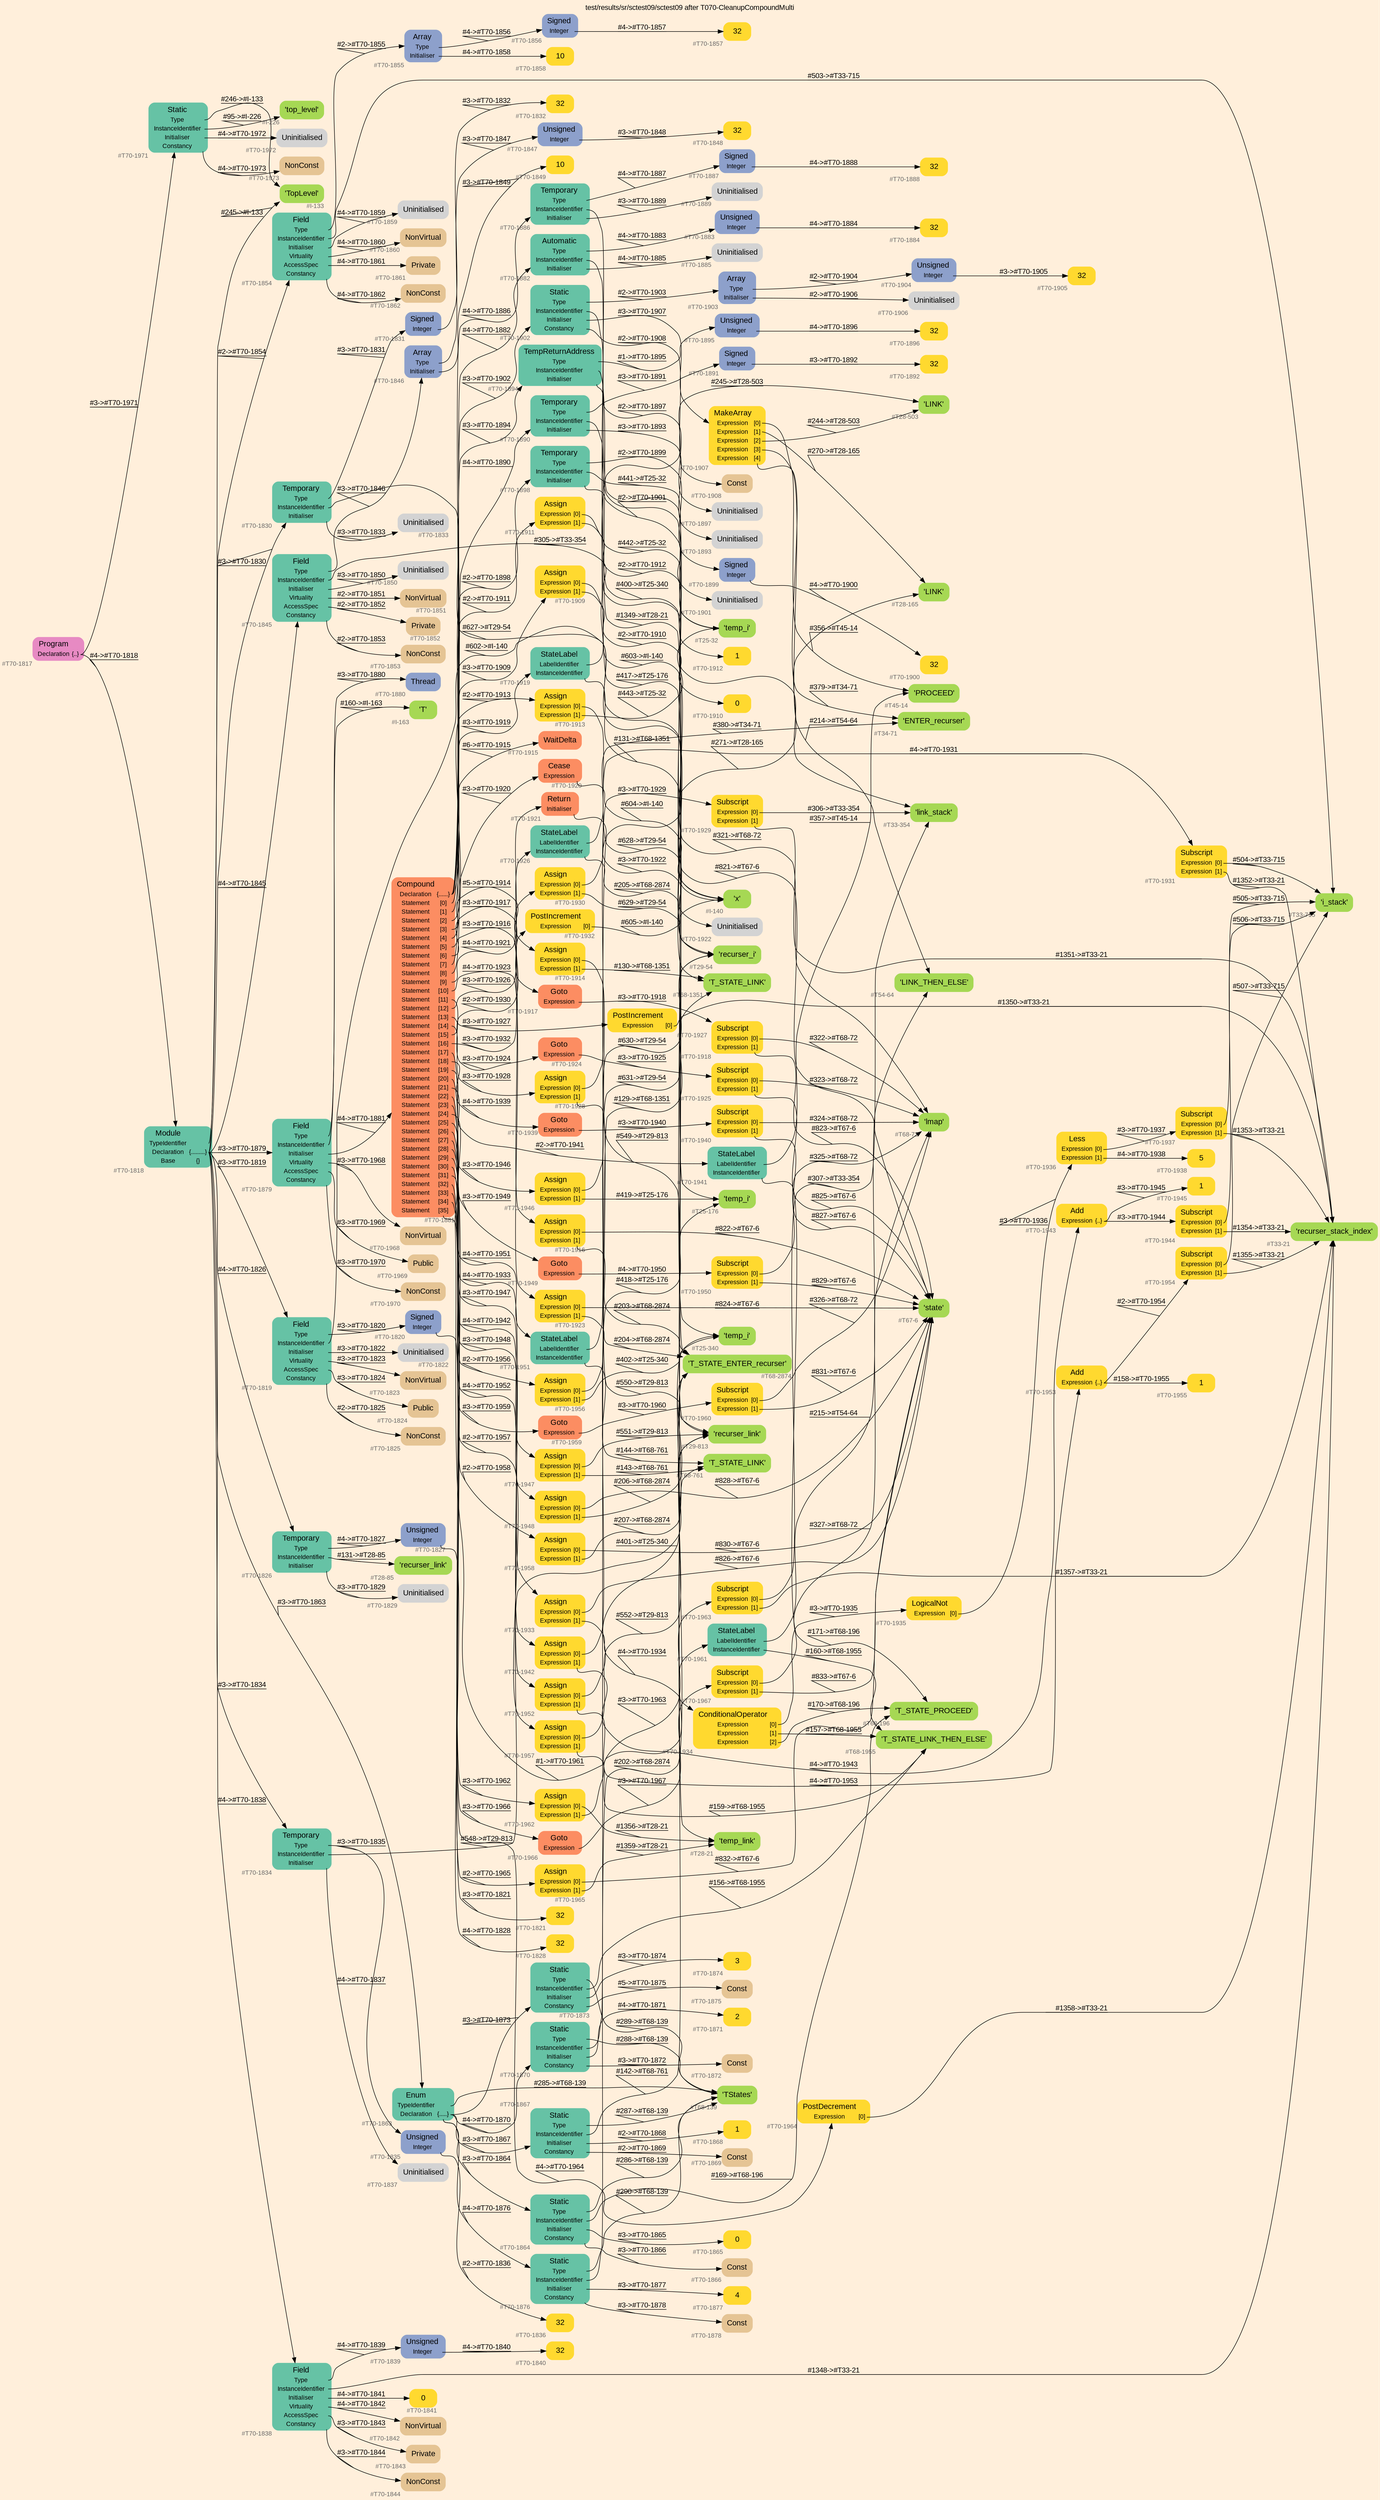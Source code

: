 digraph "test/results/sr/sctest09/sctest09 after T070-CleanupCompoundMulti" {
label = "test/results/sr/sctest09/sctest09 after T070-CleanupCompoundMulti"
labelloc = t
graph [
    rankdir = "LR"
    ranksep = 0.3
    bgcolor = antiquewhite1
    color = black
    fontcolor = black
    fontname = "Arial"
];
node [
    fontname = "Arial"
];
edge [
    fontname = "Arial"
];

// -------------------- node figure --------------------
// -------- block #T70-1817 ----------
"#T70-1817" [
    fillcolor = "/set28/4"
    xlabel = "#T70-1817"
    fontsize = "12"
    fontcolor = grey40
    shape = "plaintext"
    label = <<TABLE BORDER="0" CELLBORDER="0" CELLSPACING="0">
     <TR><TD><FONT COLOR="black" POINT-SIZE="15">Program</FONT></TD></TR>
     <TR><TD><FONT COLOR="black" POINT-SIZE="12">Declaration</FONT></TD><TD PORT="port0"><FONT COLOR="black" POINT-SIZE="12">{..}</FONT></TD></TR>
    </TABLE>>
    style = "rounded,filled"
];

// -------- block #T70-1818 ----------
"#T70-1818" [
    fillcolor = "/set28/1"
    xlabel = "#T70-1818"
    fontsize = "12"
    fontcolor = grey40
    shape = "plaintext"
    label = <<TABLE BORDER="0" CELLBORDER="0" CELLSPACING="0">
     <TR><TD><FONT COLOR="black" POINT-SIZE="15">Module</FONT></TD></TR>
     <TR><TD><FONT COLOR="black" POINT-SIZE="12">TypeIdentifier</FONT></TD><TD PORT="port0"></TD></TR>
     <TR><TD><FONT COLOR="black" POINT-SIZE="12">Declaration</FONT></TD><TD PORT="port1"><FONT COLOR="black" POINT-SIZE="12">{.........}</FONT></TD></TR>
     <TR><TD><FONT COLOR="black" POINT-SIZE="12">Base</FONT></TD><TD PORT="port2"><FONT COLOR="black" POINT-SIZE="12">{}</FONT></TD></TR>
    </TABLE>>
    style = "rounded,filled"
];

// -------- block #I-133 ----------
"#I-133" [
    fillcolor = "/set28/5"
    xlabel = "#I-133"
    fontsize = "12"
    fontcolor = grey40
    shape = "plaintext"
    label = <<TABLE BORDER="0" CELLBORDER="0" CELLSPACING="0">
     <TR><TD><FONT COLOR="black" POINT-SIZE="15">'TopLevel'</FONT></TD></TR>
    </TABLE>>
    style = "rounded,filled"
];

// -------- block #T70-1819 ----------
"#T70-1819" [
    fillcolor = "/set28/1"
    xlabel = "#T70-1819"
    fontsize = "12"
    fontcolor = grey40
    shape = "plaintext"
    label = <<TABLE BORDER="0" CELLBORDER="0" CELLSPACING="0">
     <TR><TD><FONT COLOR="black" POINT-SIZE="15">Field</FONT></TD></TR>
     <TR><TD><FONT COLOR="black" POINT-SIZE="12">Type</FONT></TD><TD PORT="port0"></TD></TR>
     <TR><TD><FONT COLOR="black" POINT-SIZE="12">InstanceIdentifier</FONT></TD><TD PORT="port1"></TD></TR>
     <TR><TD><FONT COLOR="black" POINT-SIZE="12">Initialiser</FONT></TD><TD PORT="port2"></TD></TR>
     <TR><TD><FONT COLOR="black" POINT-SIZE="12">Virtuality</FONT></TD><TD PORT="port3"></TD></TR>
     <TR><TD><FONT COLOR="black" POINT-SIZE="12">AccessSpec</FONT></TD><TD PORT="port4"></TD></TR>
     <TR><TD><FONT COLOR="black" POINT-SIZE="12">Constancy</FONT></TD><TD PORT="port5"></TD></TR>
    </TABLE>>
    style = "rounded,filled"
];

// -------- block #T70-1820 ----------
"#T70-1820" [
    fillcolor = "/set28/3"
    xlabel = "#T70-1820"
    fontsize = "12"
    fontcolor = grey40
    shape = "plaintext"
    label = <<TABLE BORDER="0" CELLBORDER="0" CELLSPACING="0">
     <TR><TD><FONT COLOR="black" POINT-SIZE="15">Signed</FONT></TD></TR>
     <TR><TD><FONT COLOR="black" POINT-SIZE="12">Integer</FONT></TD><TD PORT="port0"></TD></TR>
    </TABLE>>
    style = "rounded,filled"
];

// -------- block #T70-1821 ----------
"#T70-1821" [
    fillcolor = "/set28/6"
    xlabel = "#T70-1821"
    fontsize = "12"
    fontcolor = grey40
    shape = "plaintext"
    label = <<TABLE BORDER="0" CELLBORDER="0" CELLSPACING="0">
     <TR><TD><FONT COLOR="black" POINT-SIZE="15">32</FONT></TD></TR>
    </TABLE>>
    style = "rounded,filled"
];

// -------- block #I-140 ----------
"#I-140" [
    fillcolor = "/set28/5"
    xlabel = "#I-140"
    fontsize = "12"
    fontcolor = grey40
    shape = "plaintext"
    label = <<TABLE BORDER="0" CELLBORDER="0" CELLSPACING="0">
     <TR><TD><FONT COLOR="black" POINT-SIZE="15">'x'</FONT></TD></TR>
    </TABLE>>
    style = "rounded,filled"
];

// -------- block #T70-1822 ----------
"#T70-1822" [
    xlabel = "#T70-1822"
    fontsize = "12"
    fontcolor = grey40
    shape = "plaintext"
    label = <<TABLE BORDER="0" CELLBORDER="0" CELLSPACING="0">
     <TR><TD><FONT COLOR="black" POINT-SIZE="15">Uninitialised</FONT></TD></TR>
    </TABLE>>
    style = "rounded,filled"
];

// -------- block #T70-1823 ----------
"#T70-1823" [
    fillcolor = "/set28/7"
    xlabel = "#T70-1823"
    fontsize = "12"
    fontcolor = grey40
    shape = "plaintext"
    label = <<TABLE BORDER="0" CELLBORDER="0" CELLSPACING="0">
     <TR><TD><FONT COLOR="black" POINT-SIZE="15">NonVirtual</FONT></TD></TR>
    </TABLE>>
    style = "rounded,filled"
];

// -------- block #T70-1824 ----------
"#T70-1824" [
    fillcolor = "/set28/7"
    xlabel = "#T70-1824"
    fontsize = "12"
    fontcolor = grey40
    shape = "plaintext"
    label = <<TABLE BORDER="0" CELLBORDER="0" CELLSPACING="0">
     <TR><TD><FONT COLOR="black" POINT-SIZE="15">Public</FONT></TD></TR>
    </TABLE>>
    style = "rounded,filled"
];

// -------- block #T70-1825 ----------
"#T70-1825" [
    fillcolor = "/set28/7"
    xlabel = "#T70-1825"
    fontsize = "12"
    fontcolor = grey40
    shape = "plaintext"
    label = <<TABLE BORDER="0" CELLBORDER="0" CELLSPACING="0">
     <TR><TD><FONT COLOR="black" POINT-SIZE="15">NonConst</FONT></TD></TR>
    </TABLE>>
    style = "rounded,filled"
];

// -------- block #T70-1826 ----------
"#T70-1826" [
    fillcolor = "/set28/1"
    xlabel = "#T70-1826"
    fontsize = "12"
    fontcolor = grey40
    shape = "plaintext"
    label = <<TABLE BORDER="0" CELLBORDER="0" CELLSPACING="0">
     <TR><TD><FONT COLOR="black" POINT-SIZE="15">Temporary</FONT></TD></TR>
     <TR><TD><FONT COLOR="black" POINT-SIZE="12">Type</FONT></TD><TD PORT="port0"></TD></TR>
     <TR><TD><FONT COLOR="black" POINT-SIZE="12">InstanceIdentifier</FONT></TD><TD PORT="port1"></TD></TR>
     <TR><TD><FONT COLOR="black" POINT-SIZE="12">Initialiser</FONT></TD><TD PORT="port2"></TD></TR>
    </TABLE>>
    style = "rounded,filled"
];

// -------- block #T70-1827 ----------
"#T70-1827" [
    fillcolor = "/set28/3"
    xlabel = "#T70-1827"
    fontsize = "12"
    fontcolor = grey40
    shape = "plaintext"
    label = <<TABLE BORDER="0" CELLBORDER="0" CELLSPACING="0">
     <TR><TD><FONT COLOR="black" POINT-SIZE="15">Unsigned</FONT></TD></TR>
     <TR><TD><FONT COLOR="black" POINT-SIZE="12">Integer</FONT></TD><TD PORT="port0"></TD></TR>
    </TABLE>>
    style = "rounded,filled"
];

// -------- block #T70-1828 ----------
"#T70-1828" [
    fillcolor = "/set28/6"
    xlabel = "#T70-1828"
    fontsize = "12"
    fontcolor = grey40
    shape = "plaintext"
    label = <<TABLE BORDER="0" CELLBORDER="0" CELLSPACING="0">
     <TR><TD><FONT COLOR="black" POINT-SIZE="15">32</FONT></TD></TR>
    </TABLE>>
    style = "rounded,filled"
];

// -------- block #T28-85 ----------
"#T28-85" [
    fillcolor = "/set28/5"
    xlabel = "#T28-85"
    fontsize = "12"
    fontcolor = grey40
    shape = "plaintext"
    label = <<TABLE BORDER="0" CELLBORDER="0" CELLSPACING="0">
     <TR><TD><FONT COLOR="black" POINT-SIZE="15">'recurser_link'</FONT></TD></TR>
    </TABLE>>
    style = "rounded,filled"
];

// -------- block #T70-1829 ----------
"#T70-1829" [
    xlabel = "#T70-1829"
    fontsize = "12"
    fontcolor = grey40
    shape = "plaintext"
    label = <<TABLE BORDER="0" CELLBORDER="0" CELLSPACING="0">
     <TR><TD><FONT COLOR="black" POINT-SIZE="15">Uninitialised</FONT></TD></TR>
    </TABLE>>
    style = "rounded,filled"
];

// -------- block #T70-1830 ----------
"#T70-1830" [
    fillcolor = "/set28/1"
    xlabel = "#T70-1830"
    fontsize = "12"
    fontcolor = grey40
    shape = "plaintext"
    label = <<TABLE BORDER="0" CELLBORDER="0" CELLSPACING="0">
     <TR><TD><FONT COLOR="black" POINT-SIZE="15">Temporary</FONT></TD></TR>
     <TR><TD><FONT COLOR="black" POINT-SIZE="12">Type</FONT></TD><TD PORT="port0"></TD></TR>
     <TR><TD><FONT COLOR="black" POINT-SIZE="12">InstanceIdentifier</FONT></TD><TD PORT="port1"></TD></TR>
     <TR><TD><FONT COLOR="black" POINT-SIZE="12">Initialiser</FONT></TD><TD PORT="port2"></TD></TR>
    </TABLE>>
    style = "rounded,filled"
];

// -------- block #T70-1831 ----------
"#T70-1831" [
    fillcolor = "/set28/3"
    xlabel = "#T70-1831"
    fontsize = "12"
    fontcolor = grey40
    shape = "plaintext"
    label = <<TABLE BORDER="0" CELLBORDER="0" CELLSPACING="0">
     <TR><TD><FONT COLOR="black" POINT-SIZE="15">Signed</FONT></TD></TR>
     <TR><TD><FONT COLOR="black" POINT-SIZE="12">Integer</FONT></TD><TD PORT="port0"></TD></TR>
    </TABLE>>
    style = "rounded,filled"
];

// -------- block #T70-1832 ----------
"#T70-1832" [
    fillcolor = "/set28/6"
    xlabel = "#T70-1832"
    fontsize = "12"
    fontcolor = grey40
    shape = "plaintext"
    label = <<TABLE BORDER="0" CELLBORDER="0" CELLSPACING="0">
     <TR><TD><FONT COLOR="black" POINT-SIZE="15">32</FONT></TD></TR>
    </TABLE>>
    style = "rounded,filled"
];

// -------- block #T29-54 ----------
"#T29-54" [
    fillcolor = "/set28/5"
    xlabel = "#T29-54"
    fontsize = "12"
    fontcolor = grey40
    shape = "plaintext"
    label = <<TABLE BORDER="0" CELLBORDER="0" CELLSPACING="0">
     <TR><TD><FONT COLOR="black" POINT-SIZE="15">'recurser_i'</FONT></TD></TR>
    </TABLE>>
    style = "rounded,filled"
];

// -------- block #T70-1833 ----------
"#T70-1833" [
    xlabel = "#T70-1833"
    fontsize = "12"
    fontcolor = grey40
    shape = "plaintext"
    label = <<TABLE BORDER="0" CELLBORDER="0" CELLSPACING="0">
     <TR><TD><FONT COLOR="black" POINT-SIZE="15">Uninitialised</FONT></TD></TR>
    </TABLE>>
    style = "rounded,filled"
];

// -------- block #T70-1834 ----------
"#T70-1834" [
    fillcolor = "/set28/1"
    xlabel = "#T70-1834"
    fontsize = "12"
    fontcolor = grey40
    shape = "plaintext"
    label = <<TABLE BORDER="0" CELLBORDER="0" CELLSPACING="0">
     <TR><TD><FONT COLOR="black" POINT-SIZE="15">Temporary</FONT></TD></TR>
     <TR><TD><FONT COLOR="black" POINT-SIZE="12">Type</FONT></TD><TD PORT="port0"></TD></TR>
     <TR><TD><FONT COLOR="black" POINT-SIZE="12">InstanceIdentifier</FONT></TD><TD PORT="port1"></TD></TR>
     <TR><TD><FONT COLOR="black" POINT-SIZE="12">Initialiser</FONT></TD><TD PORT="port2"></TD></TR>
    </TABLE>>
    style = "rounded,filled"
];

// -------- block #T70-1835 ----------
"#T70-1835" [
    fillcolor = "/set28/3"
    xlabel = "#T70-1835"
    fontsize = "12"
    fontcolor = grey40
    shape = "plaintext"
    label = <<TABLE BORDER="0" CELLBORDER="0" CELLSPACING="0">
     <TR><TD><FONT COLOR="black" POINT-SIZE="15">Unsigned</FONT></TD></TR>
     <TR><TD><FONT COLOR="black" POINT-SIZE="12">Integer</FONT></TD><TD PORT="port0"></TD></TR>
    </TABLE>>
    style = "rounded,filled"
];

// -------- block #T70-1836 ----------
"#T70-1836" [
    fillcolor = "/set28/6"
    xlabel = "#T70-1836"
    fontsize = "12"
    fontcolor = grey40
    shape = "plaintext"
    label = <<TABLE BORDER="0" CELLBORDER="0" CELLSPACING="0">
     <TR><TD><FONT COLOR="black" POINT-SIZE="15">32</FONT></TD></TR>
    </TABLE>>
    style = "rounded,filled"
];

// -------- block #T29-813 ----------
"#T29-813" [
    fillcolor = "/set28/5"
    xlabel = "#T29-813"
    fontsize = "12"
    fontcolor = grey40
    shape = "plaintext"
    label = <<TABLE BORDER="0" CELLBORDER="0" CELLSPACING="0">
     <TR><TD><FONT COLOR="black" POINT-SIZE="15">'recurser_link'</FONT></TD></TR>
    </TABLE>>
    style = "rounded,filled"
];

// -------- block #T70-1837 ----------
"#T70-1837" [
    xlabel = "#T70-1837"
    fontsize = "12"
    fontcolor = grey40
    shape = "plaintext"
    label = <<TABLE BORDER="0" CELLBORDER="0" CELLSPACING="0">
     <TR><TD><FONT COLOR="black" POINT-SIZE="15">Uninitialised</FONT></TD></TR>
    </TABLE>>
    style = "rounded,filled"
];

// -------- block #T70-1838 ----------
"#T70-1838" [
    fillcolor = "/set28/1"
    xlabel = "#T70-1838"
    fontsize = "12"
    fontcolor = grey40
    shape = "plaintext"
    label = <<TABLE BORDER="0" CELLBORDER="0" CELLSPACING="0">
     <TR><TD><FONT COLOR="black" POINT-SIZE="15">Field</FONT></TD></TR>
     <TR><TD><FONT COLOR="black" POINT-SIZE="12">Type</FONT></TD><TD PORT="port0"></TD></TR>
     <TR><TD><FONT COLOR="black" POINT-SIZE="12">InstanceIdentifier</FONT></TD><TD PORT="port1"></TD></TR>
     <TR><TD><FONT COLOR="black" POINT-SIZE="12">Initialiser</FONT></TD><TD PORT="port2"></TD></TR>
     <TR><TD><FONT COLOR="black" POINT-SIZE="12">Virtuality</FONT></TD><TD PORT="port3"></TD></TR>
     <TR><TD><FONT COLOR="black" POINT-SIZE="12">AccessSpec</FONT></TD><TD PORT="port4"></TD></TR>
     <TR><TD><FONT COLOR="black" POINT-SIZE="12">Constancy</FONT></TD><TD PORT="port5"></TD></TR>
    </TABLE>>
    style = "rounded,filled"
];

// -------- block #T70-1839 ----------
"#T70-1839" [
    fillcolor = "/set28/3"
    xlabel = "#T70-1839"
    fontsize = "12"
    fontcolor = grey40
    shape = "plaintext"
    label = <<TABLE BORDER="0" CELLBORDER="0" CELLSPACING="0">
     <TR><TD><FONT COLOR="black" POINT-SIZE="15">Unsigned</FONT></TD></TR>
     <TR><TD><FONT COLOR="black" POINT-SIZE="12">Integer</FONT></TD><TD PORT="port0"></TD></TR>
    </TABLE>>
    style = "rounded,filled"
];

// -------- block #T70-1840 ----------
"#T70-1840" [
    fillcolor = "/set28/6"
    xlabel = "#T70-1840"
    fontsize = "12"
    fontcolor = grey40
    shape = "plaintext"
    label = <<TABLE BORDER="0" CELLBORDER="0" CELLSPACING="0">
     <TR><TD><FONT COLOR="black" POINT-SIZE="15">32</FONT></TD></TR>
    </TABLE>>
    style = "rounded,filled"
];

// -------- block #T33-21 ----------
"#T33-21" [
    fillcolor = "/set28/5"
    xlabel = "#T33-21"
    fontsize = "12"
    fontcolor = grey40
    shape = "plaintext"
    label = <<TABLE BORDER="0" CELLBORDER="0" CELLSPACING="0">
     <TR><TD><FONT COLOR="black" POINT-SIZE="15">'recurser_stack_index'</FONT></TD></TR>
    </TABLE>>
    style = "rounded,filled"
];

// -------- block #T70-1841 ----------
"#T70-1841" [
    fillcolor = "/set28/6"
    xlabel = "#T70-1841"
    fontsize = "12"
    fontcolor = grey40
    shape = "plaintext"
    label = <<TABLE BORDER="0" CELLBORDER="0" CELLSPACING="0">
     <TR><TD><FONT COLOR="black" POINT-SIZE="15">0</FONT></TD></TR>
    </TABLE>>
    style = "rounded,filled"
];

// -------- block #T70-1842 ----------
"#T70-1842" [
    fillcolor = "/set28/7"
    xlabel = "#T70-1842"
    fontsize = "12"
    fontcolor = grey40
    shape = "plaintext"
    label = <<TABLE BORDER="0" CELLBORDER="0" CELLSPACING="0">
     <TR><TD><FONT COLOR="black" POINT-SIZE="15">NonVirtual</FONT></TD></TR>
    </TABLE>>
    style = "rounded,filled"
];

// -------- block #T70-1843 ----------
"#T70-1843" [
    fillcolor = "/set28/7"
    xlabel = "#T70-1843"
    fontsize = "12"
    fontcolor = grey40
    shape = "plaintext"
    label = <<TABLE BORDER="0" CELLBORDER="0" CELLSPACING="0">
     <TR><TD><FONT COLOR="black" POINT-SIZE="15">Private</FONT></TD></TR>
    </TABLE>>
    style = "rounded,filled"
];

// -------- block #T70-1844 ----------
"#T70-1844" [
    fillcolor = "/set28/7"
    xlabel = "#T70-1844"
    fontsize = "12"
    fontcolor = grey40
    shape = "plaintext"
    label = <<TABLE BORDER="0" CELLBORDER="0" CELLSPACING="0">
     <TR><TD><FONT COLOR="black" POINT-SIZE="15">NonConst</FONT></TD></TR>
    </TABLE>>
    style = "rounded,filled"
];

// -------- block #T70-1845 ----------
"#T70-1845" [
    fillcolor = "/set28/1"
    xlabel = "#T70-1845"
    fontsize = "12"
    fontcolor = grey40
    shape = "plaintext"
    label = <<TABLE BORDER="0" CELLBORDER="0" CELLSPACING="0">
     <TR><TD><FONT COLOR="black" POINT-SIZE="15">Field</FONT></TD></TR>
     <TR><TD><FONT COLOR="black" POINT-SIZE="12">Type</FONT></TD><TD PORT="port0"></TD></TR>
     <TR><TD><FONT COLOR="black" POINT-SIZE="12">InstanceIdentifier</FONT></TD><TD PORT="port1"></TD></TR>
     <TR><TD><FONT COLOR="black" POINT-SIZE="12">Initialiser</FONT></TD><TD PORT="port2"></TD></TR>
     <TR><TD><FONT COLOR="black" POINT-SIZE="12">Virtuality</FONT></TD><TD PORT="port3"></TD></TR>
     <TR><TD><FONT COLOR="black" POINT-SIZE="12">AccessSpec</FONT></TD><TD PORT="port4"></TD></TR>
     <TR><TD><FONT COLOR="black" POINT-SIZE="12">Constancy</FONT></TD><TD PORT="port5"></TD></TR>
    </TABLE>>
    style = "rounded,filled"
];

// -------- block #T70-1846 ----------
"#T70-1846" [
    fillcolor = "/set28/3"
    xlabel = "#T70-1846"
    fontsize = "12"
    fontcolor = grey40
    shape = "plaintext"
    label = <<TABLE BORDER="0" CELLBORDER="0" CELLSPACING="0">
     <TR><TD><FONT COLOR="black" POINT-SIZE="15">Array</FONT></TD></TR>
     <TR><TD><FONT COLOR="black" POINT-SIZE="12">Type</FONT></TD><TD PORT="port0"></TD></TR>
     <TR><TD><FONT COLOR="black" POINT-SIZE="12">Initialiser</FONT></TD><TD PORT="port1"></TD></TR>
    </TABLE>>
    style = "rounded,filled"
];

// -------- block #T70-1847 ----------
"#T70-1847" [
    fillcolor = "/set28/3"
    xlabel = "#T70-1847"
    fontsize = "12"
    fontcolor = grey40
    shape = "plaintext"
    label = <<TABLE BORDER="0" CELLBORDER="0" CELLSPACING="0">
     <TR><TD><FONT COLOR="black" POINT-SIZE="15">Unsigned</FONT></TD></TR>
     <TR><TD><FONT COLOR="black" POINT-SIZE="12">Integer</FONT></TD><TD PORT="port0"></TD></TR>
    </TABLE>>
    style = "rounded,filled"
];

// -------- block #T70-1848 ----------
"#T70-1848" [
    fillcolor = "/set28/6"
    xlabel = "#T70-1848"
    fontsize = "12"
    fontcolor = grey40
    shape = "plaintext"
    label = <<TABLE BORDER="0" CELLBORDER="0" CELLSPACING="0">
     <TR><TD><FONT COLOR="black" POINT-SIZE="15">32</FONT></TD></TR>
    </TABLE>>
    style = "rounded,filled"
];

// -------- block #T70-1849 ----------
"#T70-1849" [
    fillcolor = "/set28/6"
    xlabel = "#T70-1849"
    fontsize = "12"
    fontcolor = grey40
    shape = "plaintext"
    label = <<TABLE BORDER="0" CELLBORDER="0" CELLSPACING="0">
     <TR><TD><FONT COLOR="black" POINT-SIZE="15">10</FONT></TD></TR>
    </TABLE>>
    style = "rounded,filled"
];

// -------- block #T33-354 ----------
"#T33-354" [
    fillcolor = "/set28/5"
    xlabel = "#T33-354"
    fontsize = "12"
    fontcolor = grey40
    shape = "plaintext"
    label = <<TABLE BORDER="0" CELLBORDER="0" CELLSPACING="0">
     <TR><TD><FONT COLOR="black" POINT-SIZE="15">'link_stack'</FONT></TD></TR>
    </TABLE>>
    style = "rounded,filled"
];

// -------- block #T70-1850 ----------
"#T70-1850" [
    xlabel = "#T70-1850"
    fontsize = "12"
    fontcolor = grey40
    shape = "plaintext"
    label = <<TABLE BORDER="0" CELLBORDER="0" CELLSPACING="0">
     <TR><TD><FONT COLOR="black" POINT-SIZE="15">Uninitialised</FONT></TD></TR>
    </TABLE>>
    style = "rounded,filled"
];

// -------- block #T70-1851 ----------
"#T70-1851" [
    fillcolor = "/set28/7"
    xlabel = "#T70-1851"
    fontsize = "12"
    fontcolor = grey40
    shape = "plaintext"
    label = <<TABLE BORDER="0" CELLBORDER="0" CELLSPACING="0">
     <TR><TD><FONT COLOR="black" POINT-SIZE="15">NonVirtual</FONT></TD></TR>
    </TABLE>>
    style = "rounded,filled"
];

// -------- block #T70-1852 ----------
"#T70-1852" [
    fillcolor = "/set28/7"
    xlabel = "#T70-1852"
    fontsize = "12"
    fontcolor = grey40
    shape = "plaintext"
    label = <<TABLE BORDER="0" CELLBORDER="0" CELLSPACING="0">
     <TR><TD><FONT COLOR="black" POINT-SIZE="15">Private</FONT></TD></TR>
    </TABLE>>
    style = "rounded,filled"
];

// -------- block #T70-1853 ----------
"#T70-1853" [
    fillcolor = "/set28/7"
    xlabel = "#T70-1853"
    fontsize = "12"
    fontcolor = grey40
    shape = "plaintext"
    label = <<TABLE BORDER="0" CELLBORDER="0" CELLSPACING="0">
     <TR><TD><FONT COLOR="black" POINT-SIZE="15">NonConst</FONT></TD></TR>
    </TABLE>>
    style = "rounded,filled"
];

// -------- block #T70-1854 ----------
"#T70-1854" [
    fillcolor = "/set28/1"
    xlabel = "#T70-1854"
    fontsize = "12"
    fontcolor = grey40
    shape = "plaintext"
    label = <<TABLE BORDER="0" CELLBORDER="0" CELLSPACING="0">
     <TR><TD><FONT COLOR="black" POINT-SIZE="15">Field</FONT></TD></TR>
     <TR><TD><FONT COLOR="black" POINT-SIZE="12">Type</FONT></TD><TD PORT="port0"></TD></TR>
     <TR><TD><FONT COLOR="black" POINT-SIZE="12">InstanceIdentifier</FONT></TD><TD PORT="port1"></TD></TR>
     <TR><TD><FONT COLOR="black" POINT-SIZE="12">Initialiser</FONT></TD><TD PORT="port2"></TD></TR>
     <TR><TD><FONT COLOR="black" POINT-SIZE="12">Virtuality</FONT></TD><TD PORT="port3"></TD></TR>
     <TR><TD><FONT COLOR="black" POINT-SIZE="12">AccessSpec</FONT></TD><TD PORT="port4"></TD></TR>
     <TR><TD><FONT COLOR="black" POINT-SIZE="12">Constancy</FONT></TD><TD PORT="port5"></TD></TR>
    </TABLE>>
    style = "rounded,filled"
];

// -------- block #T70-1855 ----------
"#T70-1855" [
    fillcolor = "/set28/3"
    xlabel = "#T70-1855"
    fontsize = "12"
    fontcolor = grey40
    shape = "plaintext"
    label = <<TABLE BORDER="0" CELLBORDER="0" CELLSPACING="0">
     <TR><TD><FONT COLOR="black" POINT-SIZE="15">Array</FONT></TD></TR>
     <TR><TD><FONT COLOR="black" POINT-SIZE="12">Type</FONT></TD><TD PORT="port0"></TD></TR>
     <TR><TD><FONT COLOR="black" POINT-SIZE="12">Initialiser</FONT></TD><TD PORT="port1"></TD></TR>
    </TABLE>>
    style = "rounded,filled"
];

// -------- block #T70-1856 ----------
"#T70-1856" [
    fillcolor = "/set28/3"
    xlabel = "#T70-1856"
    fontsize = "12"
    fontcolor = grey40
    shape = "plaintext"
    label = <<TABLE BORDER="0" CELLBORDER="0" CELLSPACING="0">
     <TR><TD><FONT COLOR="black" POINT-SIZE="15">Signed</FONT></TD></TR>
     <TR><TD><FONT COLOR="black" POINT-SIZE="12">Integer</FONT></TD><TD PORT="port0"></TD></TR>
    </TABLE>>
    style = "rounded,filled"
];

// -------- block #T70-1857 ----------
"#T70-1857" [
    fillcolor = "/set28/6"
    xlabel = "#T70-1857"
    fontsize = "12"
    fontcolor = grey40
    shape = "plaintext"
    label = <<TABLE BORDER="0" CELLBORDER="0" CELLSPACING="0">
     <TR><TD><FONT COLOR="black" POINT-SIZE="15">32</FONT></TD></TR>
    </TABLE>>
    style = "rounded,filled"
];

// -------- block #T70-1858 ----------
"#T70-1858" [
    fillcolor = "/set28/6"
    xlabel = "#T70-1858"
    fontsize = "12"
    fontcolor = grey40
    shape = "plaintext"
    label = <<TABLE BORDER="0" CELLBORDER="0" CELLSPACING="0">
     <TR><TD><FONT COLOR="black" POINT-SIZE="15">10</FONT></TD></TR>
    </TABLE>>
    style = "rounded,filled"
];

// -------- block #T33-715 ----------
"#T33-715" [
    fillcolor = "/set28/5"
    xlabel = "#T33-715"
    fontsize = "12"
    fontcolor = grey40
    shape = "plaintext"
    label = <<TABLE BORDER="0" CELLBORDER="0" CELLSPACING="0">
     <TR><TD><FONT COLOR="black" POINT-SIZE="15">'i_stack'</FONT></TD></TR>
    </TABLE>>
    style = "rounded,filled"
];

// -------- block #T70-1859 ----------
"#T70-1859" [
    xlabel = "#T70-1859"
    fontsize = "12"
    fontcolor = grey40
    shape = "plaintext"
    label = <<TABLE BORDER="0" CELLBORDER="0" CELLSPACING="0">
     <TR><TD><FONT COLOR="black" POINT-SIZE="15">Uninitialised</FONT></TD></TR>
    </TABLE>>
    style = "rounded,filled"
];

// -------- block #T70-1860 ----------
"#T70-1860" [
    fillcolor = "/set28/7"
    xlabel = "#T70-1860"
    fontsize = "12"
    fontcolor = grey40
    shape = "plaintext"
    label = <<TABLE BORDER="0" CELLBORDER="0" CELLSPACING="0">
     <TR><TD><FONT COLOR="black" POINT-SIZE="15">NonVirtual</FONT></TD></TR>
    </TABLE>>
    style = "rounded,filled"
];

// -------- block #T70-1861 ----------
"#T70-1861" [
    fillcolor = "/set28/7"
    xlabel = "#T70-1861"
    fontsize = "12"
    fontcolor = grey40
    shape = "plaintext"
    label = <<TABLE BORDER="0" CELLBORDER="0" CELLSPACING="0">
     <TR><TD><FONT COLOR="black" POINT-SIZE="15">Private</FONT></TD></TR>
    </TABLE>>
    style = "rounded,filled"
];

// -------- block #T70-1862 ----------
"#T70-1862" [
    fillcolor = "/set28/7"
    xlabel = "#T70-1862"
    fontsize = "12"
    fontcolor = grey40
    shape = "plaintext"
    label = <<TABLE BORDER="0" CELLBORDER="0" CELLSPACING="0">
     <TR><TD><FONT COLOR="black" POINT-SIZE="15">NonConst</FONT></TD></TR>
    </TABLE>>
    style = "rounded,filled"
];

// -------- block #T70-1863 ----------
"#T70-1863" [
    fillcolor = "/set28/1"
    xlabel = "#T70-1863"
    fontsize = "12"
    fontcolor = grey40
    shape = "plaintext"
    label = <<TABLE BORDER="0" CELLBORDER="0" CELLSPACING="0">
     <TR><TD><FONT COLOR="black" POINT-SIZE="15">Enum</FONT></TD></TR>
     <TR><TD><FONT COLOR="black" POINT-SIZE="12">TypeIdentifier</FONT></TD><TD PORT="port0"></TD></TR>
     <TR><TD><FONT COLOR="black" POINT-SIZE="12">Declaration</FONT></TD><TD PORT="port1"><FONT COLOR="black" POINT-SIZE="12">{.....}</FONT></TD></TR>
    </TABLE>>
    style = "rounded,filled"
];

// -------- block #T68-139 ----------
"#T68-139" [
    fillcolor = "/set28/5"
    xlabel = "#T68-139"
    fontsize = "12"
    fontcolor = grey40
    shape = "plaintext"
    label = <<TABLE BORDER="0" CELLBORDER="0" CELLSPACING="0">
     <TR><TD><FONT COLOR="black" POINT-SIZE="15">'TStates'</FONT></TD></TR>
    </TABLE>>
    style = "rounded,filled"
];

// -------- block #T70-1864 ----------
"#T70-1864" [
    fillcolor = "/set28/1"
    xlabel = "#T70-1864"
    fontsize = "12"
    fontcolor = grey40
    shape = "plaintext"
    label = <<TABLE BORDER="0" CELLBORDER="0" CELLSPACING="0">
     <TR><TD><FONT COLOR="black" POINT-SIZE="15">Static</FONT></TD></TR>
     <TR><TD><FONT COLOR="black" POINT-SIZE="12">Type</FONT></TD><TD PORT="port0"></TD></TR>
     <TR><TD><FONT COLOR="black" POINT-SIZE="12">InstanceIdentifier</FONT></TD><TD PORT="port1"></TD></TR>
     <TR><TD><FONT COLOR="black" POINT-SIZE="12">Initialiser</FONT></TD><TD PORT="port2"></TD></TR>
     <TR><TD><FONT COLOR="black" POINT-SIZE="12">Constancy</FONT></TD><TD PORT="port3"></TD></TR>
    </TABLE>>
    style = "rounded,filled"
];

// -------- block #T68-196 ----------
"#T68-196" [
    fillcolor = "/set28/5"
    xlabel = "#T68-196"
    fontsize = "12"
    fontcolor = grey40
    shape = "plaintext"
    label = <<TABLE BORDER="0" CELLBORDER="0" CELLSPACING="0">
     <TR><TD><FONT COLOR="black" POINT-SIZE="15">'T_STATE_PROCEED'</FONT></TD></TR>
    </TABLE>>
    style = "rounded,filled"
];

// -------- block #T70-1865 ----------
"#T70-1865" [
    fillcolor = "/set28/6"
    xlabel = "#T70-1865"
    fontsize = "12"
    fontcolor = grey40
    shape = "plaintext"
    label = <<TABLE BORDER="0" CELLBORDER="0" CELLSPACING="0">
     <TR><TD><FONT COLOR="black" POINT-SIZE="15">0</FONT></TD></TR>
    </TABLE>>
    style = "rounded,filled"
];

// -------- block #T70-1866 ----------
"#T70-1866" [
    fillcolor = "/set28/7"
    xlabel = "#T70-1866"
    fontsize = "12"
    fontcolor = grey40
    shape = "plaintext"
    label = <<TABLE BORDER="0" CELLBORDER="0" CELLSPACING="0">
     <TR><TD><FONT COLOR="black" POINT-SIZE="15">Const</FONT></TD></TR>
    </TABLE>>
    style = "rounded,filled"
];

// -------- block #T70-1867 ----------
"#T70-1867" [
    fillcolor = "/set28/1"
    xlabel = "#T70-1867"
    fontsize = "12"
    fontcolor = grey40
    shape = "plaintext"
    label = <<TABLE BORDER="0" CELLBORDER="0" CELLSPACING="0">
     <TR><TD><FONT COLOR="black" POINT-SIZE="15">Static</FONT></TD></TR>
     <TR><TD><FONT COLOR="black" POINT-SIZE="12">Type</FONT></TD><TD PORT="port0"></TD></TR>
     <TR><TD><FONT COLOR="black" POINT-SIZE="12">InstanceIdentifier</FONT></TD><TD PORT="port1"></TD></TR>
     <TR><TD><FONT COLOR="black" POINT-SIZE="12">Initialiser</FONT></TD><TD PORT="port2"></TD></TR>
     <TR><TD><FONT COLOR="black" POINT-SIZE="12">Constancy</FONT></TD><TD PORT="port3"></TD></TR>
    </TABLE>>
    style = "rounded,filled"
];

// -------- block #T68-761 ----------
"#T68-761" [
    fillcolor = "/set28/5"
    xlabel = "#T68-761"
    fontsize = "12"
    fontcolor = grey40
    shape = "plaintext"
    label = <<TABLE BORDER="0" CELLBORDER="0" CELLSPACING="0">
     <TR><TD><FONT COLOR="black" POINT-SIZE="15">'T_STATE_LINK'</FONT></TD></TR>
    </TABLE>>
    style = "rounded,filled"
];

// -------- block #T70-1868 ----------
"#T70-1868" [
    fillcolor = "/set28/6"
    xlabel = "#T70-1868"
    fontsize = "12"
    fontcolor = grey40
    shape = "plaintext"
    label = <<TABLE BORDER="0" CELLBORDER="0" CELLSPACING="0">
     <TR><TD><FONT COLOR="black" POINT-SIZE="15">1</FONT></TD></TR>
    </TABLE>>
    style = "rounded,filled"
];

// -------- block #T70-1869 ----------
"#T70-1869" [
    fillcolor = "/set28/7"
    xlabel = "#T70-1869"
    fontsize = "12"
    fontcolor = grey40
    shape = "plaintext"
    label = <<TABLE BORDER="0" CELLBORDER="0" CELLSPACING="0">
     <TR><TD><FONT COLOR="black" POINT-SIZE="15">Const</FONT></TD></TR>
    </TABLE>>
    style = "rounded,filled"
];

// -------- block #T70-1870 ----------
"#T70-1870" [
    fillcolor = "/set28/1"
    xlabel = "#T70-1870"
    fontsize = "12"
    fontcolor = grey40
    shape = "plaintext"
    label = <<TABLE BORDER="0" CELLBORDER="0" CELLSPACING="0">
     <TR><TD><FONT COLOR="black" POINT-SIZE="15">Static</FONT></TD></TR>
     <TR><TD><FONT COLOR="black" POINT-SIZE="12">Type</FONT></TD><TD PORT="port0"></TD></TR>
     <TR><TD><FONT COLOR="black" POINT-SIZE="12">InstanceIdentifier</FONT></TD><TD PORT="port1"></TD></TR>
     <TR><TD><FONT COLOR="black" POINT-SIZE="12">Initialiser</FONT></TD><TD PORT="port2"></TD></TR>
     <TR><TD><FONT COLOR="black" POINT-SIZE="12">Constancy</FONT></TD><TD PORT="port3"></TD></TR>
    </TABLE>>
    style = "rounded,filled"
];

// -------- block #T68-1351 ----------
"#T68-1351" [
    fillcolor = "/set28/5"
    xlabel = "#T68-1351"
    fontsize = "12"
    fontcolor = grey40
    shape = "plaintext"
    label = <<TABLE BORDER="0" CELLBORDER="0" CELLSPACING="0">
     <TR><TD><FONT COLOR="black" POINT-SIZE="15">'T_STATE_LINK'</FONT></TD></TR>
    </TABLE>>
    style = "rounded,filled"
];

// -------- block #T70-1871 ----------
"#T70-1871" [
    fillcolor = "/set28/6"
    xlabel = "#T70-1871"
    fontsize = "12"
    fontcolor = grey40
    shape = "plaintext"
    label = <<TABLE BORDER="0" CELLBORDER="0" CELLSPACING="0">
     <TR><TD><FONT COLOR="black" POINT-SIZE="15">2</FONT></TD></TR>
    </TABLE>>
    style = "rounded,filled"
];

// -------- block #T70-1872 ----------
"#T70-1872" [
    fillcolor = "/set28/7"
    xlabel = "#T70-1872"
    fontsize = "12"
    fontcolor = grey40
    shape = "plaintext"
    label = <<TABLE BORDER="0" CELLBORDER="0" CELLSPACING="0">
     <TR><TD><FONT COLOR="black" POINT-SIZE="15">Const</FONT></TD></TR>
    </TABLE>>
    style = "rounded,filled"
];

// -------- block #T70-1873 ----------
"#T70-1873" [
    fillcolor = "/set28/1"
    xlabel = "#T70-1873"
    fontsize = "12"
    fontcolor = grey40
    shape = "plaintext"
    label = <<TABLE BORDER="0" CELLBORDER="0" CELLSPACING="0">
     <TR><TD><FONT COLOR="black" POINT-SIZE="15">Static</FONT></TD></TR>
     <TR><TD><FONT COLOR="black" POINT-SIZE="12">Type</FONT></TD><TD PORT="port0"></TD></TR>
     <TR><TD><FONT COLOR="black" POINT-SIZE="12">InstanceIdentifier</FONT></TD><TD PORT="port1"></TD></TR>
     <TR><TD><FONT COLOR="black" POINT-SIZE="12">Initialiser</FONT></TD><TD PORT="port2"></TD></TR>
     <TR><TD><FONT COLOR="black" POINT-SIZE="12">Constancy</FONT></TD><TD PORT="port3"></TD></TR>
    </TABLE>>
    style = "rounded,filled"
];

// -------- block #T68-1955 ----------
"#T68-1955" [
    fillcolor = "/set28/5"
    xlabel = "#T68-1955"
    fontsize = "12"
    fontcolor = grey40
    shape = "plaintext"
    label = <<TABLE BORDER="0" CELLBORDER="0" CELLSPACING="0">
     <TR><TD><FONT COLOR="black" POINT-SIZE="15">'T_STATE_LINK_THEN_ELSE'</FONT></TD></TR>
    </TABLE>>
    style = "rounded,filled"
];

// -------- block #T70-1874 ----------
"#T70-1874" [
    fillcolor = "/set28/6"
    xlabel = "#T70-1874"
    fontsize = "12"
    fontcolor = grey40
    shape = "plaintext"
    label = <<TABLE BORDER="0" CELLBORDER="0" CELLSPACING="0">
     <TR><TD><FONT COLOR="black" POINT-SIZE="15">3</FONT></TD></TR>
    </TABLE>>
    style = "rounded,filled"
];

// -------- block #T70-1875 ----------
"#T70-1875" [
    fillcolor = "/set28/7"
    xlabel = "#T70-1875"
    fontsize = "12"
    fontcolor = grey40
    shape = "plaintext"
    label = <<TABLE BORDER="0" CELLBORDER="0" CELLSPACING="0">
     <TR><TD><FONT COLOR="black" POINT-SIZE="15">Const</FONT></TD></TR>
    </TABLE>>
    style = "rounded,filled"
];

// -------- block #T70-1876 ----------
"#T70-1876" [
    fillcolor = "/set28/1"
    xlabel = "#T70-1876"
    fontsize = "12"
    fontcolor = grey40
    shape = "plaintext"
    label = <<TABLE BORDER="0" CELLBORDER="0" CELLSPACING="0">
     <TR><TD><FONT COLOR="black" POINT-SIZE="15">Static</FONT></TD></TR>
     <TR><TD><FONT COLOR="black" POINT-SIZE="12">Type</FONT></TD><TD PORT="port0"></TD></TR>
     <TR><TD><FONT COLOR="black" POINT-SIZE="12">InstanceIdentifier</FONT></TD><TD PORT="port1"></TD></TR>
     <TR><TD><FONT COLOR="black" POINT-SIZE="12">Initialiser</FONT></TD><TD PORT="port2"></TD></TR>
     <TR><TD><FONT COLOR="black" POINT-SIZE="12">Constancy</FONT></TD><TD PORT="port3"></TD></TR>
    </TABLE>>
    style = "rounded,filled"
];

// -------- block #T68-2874 ----------
"#T68-2874" [
    fillcolor = "/set28/5"
    xlabel = "#T68-2874"
    fontsize = "12"
    fontcolor = grey40
    shape = "plaintext"
    label = <<TABLE BORDER="0" CELLBORDER="0" CELLSPACING="0">
     <TR><TD><FONT COLOR="black" POINT-SIZE="15">'T_STATE_ENTER_recurser'</FONT></TD></TR>
    </TABLE>>
    style = "rounded,filled"
];

// -------- block #T70-1877 ----------
"#T70-1877" [
    fillcolor = "/set28/6"
    xlabel = "#T70-1877"
    fontsize = "12"
    fontcolor = grey40
    shape = "plaintext"
    label = <<TABLE BORDER="0" CELLBORDER="0" CELLSPACING="0">
     <TR><TD><FONT COLOR="black" POINT-SIZE="15">4</FONT></TD></TR>
    </TABLE>>
    style = "rounded,filled"
];

// -------- block #T70-1878 ----------
"#T70-1878" [
    fillcolor = "/set28/7"
    xlabel = "#T70-1878"
    fontsize = "12"
    fontcolor = grey40
    shape = "plaintext"
    label = <<TABLE BORDER="0" CELLBORDER="0" CELLSPACING="0">
     <TR><TD><FONT COLOR="black" POINT-SIZE="15">Const</FONT></TD></TR>
    </TABLE>>
    style = "rounded,filled"
];

// -------- block #T70-1879 ----------
"#T70-1879" [
    fillcolor = "/set28/1"
    xlabel = "#T70-1879"
    fontsize = "12"
    fontcolor = grey40
    shape = "plaintext"
    label = <<TABLE BORDER="0" CELLBORDER="0" CELLSPACING="0">
     <TR><TD><FONT COLOR="black" POINT-SIZE="15">Field</FONT></TD></TR>
     <TR><TD><FONT COLOR="black" POINT-SIZE="12">Type</FONT></TD><TD PORT="port0"></TD></TR>
     <TR><TD><FONT COLOR="black" POINT-SIZE="12">InstanceIdentifier</FONT></TD><TD PORT="port1"></TD></TR>
     <TR><TD><FONT COLOR="black" POINT-SIZE="12">Initialiser</FONT></TD><TD PORT="port2"></TD></TR>
     <TR><TD><FONT COLOR="black" POINT-SIZE="12">Virtuality</FONT></TD><TD PORT="port3"></TD></TR>
     <TR><TD><FONT COLOR="black" POINT-SIZE="12">AccessSpec</FONT></TD><TD PORT="port4"></TD></TR>
     <TR><TD><FONT COLOR="black" POINT-SIZE="12">Constancy</FONT></TD><TD PORT="port5"></TD></TR>
    </TABLE>>
    style = "rounded,filled"
];

// -------- block #T70-1880 ----------
"#T70-1880" [
    fillcolor = "/set28/3"
    xlabel = "#T70-1880"
    fontsize = "12"
    fontcolor = grey40
    shape = "plaintext"
    label = <<TABLE BORDER="0" CELLBORDER="0" CELLSPACING="0">
     <TR><TD><FONT COLOR="black" POINT-SIZE="15">Thread</FONT></TD></TR>
    </TABLE>>
    style = "rounded,filled"
];

// -------- block #I-163 ----------
"#I-163" [
    fillcolor = "/set28/5"
    xlabel = "#I-163"
    fontsize = "12"
    fontcolor = grey40
    shape = "plaintext"
    label = <<TABLE BORDER="0" CELLBORDER="0" CELLSPACING="0">
     <TR><TD><FONT COLOR="black" POINT-SIZE="15">'T'</FONT></TD></TR>
    </TABLE>>
    style = "rounded,filled"
];

// -------- block #T70-1881 ----------
"#T70-1881" [
    fillcolor = "/set28/2"
    xlabel = "#T70-1881"
    fontsize = "12"
    fontcolor = grey40
    shape = "plaintext"
    label = <<TABLE BORDER="0" CELLBORDER="0" CELLSPACING="0">
     <TR><TD><FONT COLOR="black" POINT-SIZE="15">Compound</FONT></TD></TR>
     <TR><TD><FONT COLOR="black" POINT-SIZE="12">Declaration</FONT></TD><TD PORT="port0"><FONT COLOR="black" POINT-SIZE="12">{......}</FONT></TD></TR>
     <TR><TD><FONT COLOR="black" POINT-SIZE="12">Statement</FONT></TD><TD PORT="port1"><FONT COLOR="black" POINT-SIZE="12">[0]</FONT></TD></TR>
     <TR><TD><FONT COLOR="black" POINT-SIZE="12">Statement</FONT></TD><TD PORT="port2"><FONT COLOR="black" POINT-SIZE="12">[1]</FONT></TD></TR>
     <TR><TD><FONT COLOR="black" POINT-SIZE="12">Statement</FONT></TD><TD PORT="port3"><FONT COLOR="black" POINT-SIZE="12">[2]</FONT></TD></TR>
     <TR><TD><FONT COLOR="black" POINT-SIZE="12">Statement</FONT></TD><TD PORT="port4"><FONT COLOR="black" POINT-SIZE="12">[3]</FONT></TD></TR>
     <TR><TD><FONT COLOR="black" POINT-SIZE="12">Statement</FONT></TD><TD PORT="port5"><FONT COLOR="black" POINT-SIZE="12">[4]</FONT></TD></TR>
     <TR><TD><FONT COLOR="black" POINT-SIZE="12">Statement</FONT></TD><TD PORT="port6"><FONT COLOR="black" POINT-SIZE="12">[5]</FONT></TD></TR>
     <TR><TD><FONT COLOR="black" POINT-SIZE="12">Statement</FONT></TD><TD PORT="port7"><FONT COLOR="black" POINT-SIZE="12">[6]</FONT></TD></TR>
     <TR><TD><FONT COLOR="black" POINT-SIZE="12">Statement</FONT></TD><TD PORT="port8"><FONT COLOR="black" POINT-SIZE="12">[7]</FONT></TD></TR>
     <TR><TD><FONT COLOR="black" POINT-SIZE="12">Statement</FONT></TD><TD PORT="port9"><FONT COLOR="black" POINT-SIZE="12">[8]</FONT></TD></TR>
     <TR><TD><FONT COLOR="black" POINT-SIZE="12">Statement</FONT></TD><TD PORT="port10"><FONT COLOR="black" POINT-SIZE="12">[9]</FONT></TD></TR>
     <TR><TD><FONT COLOR="black" POINT-SIZE="12">Statement</FONT></TD><TD PORT="port11"><FONT COLOR="black" POINT-SIZE="12">[10]</FONT></TD></TR>
     <TR><TD><FONT COLOR="black" POINT-SIZE="12">Statement</FONT></TD><TD PORT="port12"><FONT COLOR="black" POINT-SIZE="12">[11]</FONT></TD></TR>
     <TR><TD><FONT COLOR="black" POINT-SIZE="12">Statement</FONT></TD><TD PORT="port13"><FONT COLOR="black" POINT-SIZE="12">[12]</FONT></TD></TR>
     <TR><TD><FONT COLOR="black" POINT-SIZE="12">Statement</FONT></TD><TD PORT="port14"><FONT COLOR="black" POINT-SIZE="12">[13]</FONT></TD></TR>
     <TR><TD><FONT COLOR="black" POINT-SIZE="12">Statement</FONT></TD><TD PORT="port15"><FONT COLOR="black" POINT-SIZE="12">[14]</FONT></TD></TR>
     <TR><TD><FONT COLOR="black" POINT-SIZE="12">Statement</FONT></TD><TD PORT="port16"><FONT COLOR="black" POINT-SIZE="12">[15]</FONT></TD></TR>
     <TR><TD><FONT COLOR="black" POINT-SIZE="12">Statement</FONT></TD><TD PORT="port17"><FONT COLOR="black" POINT-SIZE="12">[16]</FONT></TD></TR>
     <TR><TD><FONT COLOR="black" POINT-SIZE="12">Statement</FONT></TD><TD PORT="port18"><FONT COLOR="black" POINT-SIZE="12">[17]</FONT></TD></TR>
     <TR><TD><FONT COLOR="black" POINT-SIZE="12">Statement</FONT></TD><TD PORT="port19"><FONT COLOR="black" POINT-SIZE="12">[18]</FONT></TD></TR>
     <TR><TD><FONT COLOR="black" POINT-SIZE="12">Statement</FONT></TD><TD PORT="port20"><FONT COLOR="black" POINT-SIZE="12">[19]</FONT></TD></TR>
     <TR><TD><FONT COLOR="black" POINT-SIZE="12">Statement</FONT></TD><TD PORT="port21"><FONT COLOR="black" POINT-SIZE="12">[20]</FONT></TD></TR>
     <TR><TD><FONT COLOR="black" POINT-SIZE="12">Statement</FONT></TD><TD PORT="port22"><FONT COLOR="black" POINT-SIZE="12">[21]</FONT></TD></TR>
     <TR><TD><FONT COLOR="black" POINT-SIZE="12">Statement</FONT></TD><TD PORT="port23"><FONT COLOR="black" POINT-SIZE="12">[22]</FONT></TD></TR>
     <TR><TD><FONT COLOR="black" POINT-SIZE="12">Statement</FONT></TD><TD PORT="port24"><FONT COLOR="black" POINT-SIZE="12">[23]</FONT></TD></TR>
     <TR><TD><FONT COLOR="black" POINT-SIZE="12">Statement</FONT></TD><TD PORT="port25"><FONT COLOR="black" POINT-SIZE="12">[24]</FONT></TD></TR>
     <TR><TD><FONT COLOR="black" POINT-SIZE="12">Statement</FONT></TD><TD PORT="port26"><FONT COLOR="black" POINT-SIZE="12">[25]</FONT></TD></TR>
     <TR><TD><FONT COLOR="black" POINT-SIZE="12">Statement</FONT></TD><TD PORT="port27"><FONT COLOR="black" POINT-SIZE="12">[26]</FONT></TD></TR>
     <TR><TD><FONT COLOR="black" POINT-SIZE="12">Statement</FONT></TD><TD PORT="port28"><FONT COLOR="black" POINT-SIZE="12">[27]</FONT></TD></TR>
     <TR><TD><FONT COLOR="black" POINT-SIZE="12">Statement</FONT></TD><TD PORT="port29"><FONT COLOR="black" POINT-SIZE="12">[28]</FONT></TD></TR>
     <TR><TD><FONT COLOR="black" POINT-SIZE="12">Statement</FONT></TD><TD PORT="port30"><FONT COLOR="black" POINT-SIZE="12">[29]</FONT></TD></TR>
     <TR><TD><FONT COLOR="black" POINT-SIZE="12">Statement</FONT></TD><TD PORT="port31"><FONT COLOR="black" POINT-SIZE="12">[30]</FONT></TD></TR>
     <TR><TD><FONT COLOR="black" POINT-SIZE="12">Statement</FONT></TD><TD PORT="port32"><FONT COLOR="black" POINT-SIZE="12">[31]</FONT></TD></TR>
     <TR><TD><FONT COLOR="black" POINT-SIZE="12">Statement</FONT></TD><TD PORT="port33"><FONT COLOR="black" POINT-SIZE="12">[32]</FONT></TD></TR>
     <TR><TD><FONT COLOR="black" POINT-SIZE="12">Statement</FONT></TD><TD PORT="port34"><FONT COLOR="black" POINT-SIZE="12">[33]</FONT></TD></TR>
     <TR><TD><FONT COLOR="black" POINT-SIZE="12">Statement</FONT></TD><TD PORT="port35"><FONT COLOR="black" POINT-SIZE="12">[34]</FONT></TD></TR>
     <TR><TD><FONT COLOR="black" POINT-SIZE="12">Statement</FONT></TD><TD PORT="port36"><FONT COLOR="black" POINT-SIZE="12">[35]</FONT></TD></TR>
    </TABLE>>
    style = "rounded,filled"
];

// -------- block #T70-1882 ----------
"#T70-1882" [
    fillcolor = "/set28/1"
    xlabel = "#T70-1882"
    fontsize = "12"
    fontcolor = grey40
    shape = "plaintext"
    label = <<TABLE BORDER="0" CELLBORDER="0" CELLSPACING="0">
     <TR><TD><FONT COLOR="black" POINT-SIZE="15">Automatic</FONT></TD></TR>
     <TR><TD><FONT COLOR="black" POINT-SIZE="12">Type</FONT></TD><TD PORT="port0"></TD></TR>
     <TR><TD><FONT COLOR="black" POINT-SIZE="12">InstanceIdentifier</FONT></TD><TD PORT="port1"></TD></TR>
     <TR><TD><FONT COLOR="black" POINT-SIZE="12">Initialiser</FONT></TD><TD PORT="port2"></TD></TR>
    </TABLE>>
    style = "rounded,filled"
];

// -------- block #T70-1883 ----------
"#T70-1883" [
    fillcolor = "/set28/3"
    xlabel = "#T70-1883"
    fontsize = "12"
    fontcolor = grey40
    shape = "plaintext"
    label = <<TABLE BORDER="0" CELLBORDER="0" CELLSPACING="0">
     <TR><TD><FONT COLOR="black" POINT-SIZE="15">Unsigned</FONT></TD></TR>
     <TR><TD><FONT COLOR="black" POINT-SIZE="12">Integer</FONT></TD><TD PORT="port0"></TD></TR>
    </TABLE>>
    style = "rounded,filled"
];

// -------- block #T70-1884 ----------
"#T70-1884" [
    fillcolor = "/set28/6"
    xlabel = "#T70-1884"
    fontsize = "12"
    fontcolor = grey40
    shape = "plaintext"
    label = <<TABLE BORDER="0" CELLBORDER="0" CELLSPACING="0">
     <TR><TD><FONT COLOR="black" POINT-SIZE="15">32</FONT></TD></TR>
    </TABLE>>
    style = "rounded,filled"
];

// -------- block #T67-6 ----------
"#T67-6" [
    fillcolor = "/set28/5"
    xlabel = "#T67-6"
    fontsize = "12"
    fontcolor = grey40
    shape = "plaintext"
    label = <<TABLE BORDER="0" CELLBORDER="0" CELLSPACING="0">
     <TR><TD><FONT COLOR="black" POINT-SIZE="15">'state'</FONT></TD></TR>
    </TABLE>>
    style = "rounded,filled"
];

// -------- block #T70-1885 ----------
"#T70-1885" [
    xlabel = "#T70-1885"
    fontsize = "12"
    fontcolor = grey40
    shape = "plaintext"
    label = <<TABLE BORDER="0" CELLBORDER="0" CELLSPACING="0">
     <TR><TD><FONT COLOR="black" POINT-SIZE="15">Uninitialised</FONT></TD></TR>
    </TABLE>>
    style = "rounded,filled"
];

// -------- block #T70-1886 ----------
"#T70-1886" [
    fillcolor = "/set28/1"
    xlabel = "#T70-1886"
    fontsize = "12"
    fontcolor = grey40
    shape = "plaintext"
    label = <<TABLE BORDER="0" CELLBORDER="0" CELLSPACING="0">
     <TR><TD><FONT COLOR="black" POINT-SIZE="15">Temporary</FONT></TD></TR>
     <TR><TD><FONT COLOR="black" POINT-SIZE="12">Type</FONT></TD><TD PORT="port0"></TD></TR>
     <TR><TD><FONT COLOR="black" POINT-SIZE="12">InstanceIdentifier</FONT></TD><TD PORT="port1"></TD></TR>
     <TR><TD><FONT COLOR="black" POINT-SIZE="12">Initialiser</FONT></TD><TD PORT="port2"></TD></TR>
    </TABLE>>
    style = "rounded,filled"
];

// -------- block #T70-1887 ----------
"#T70-1887" [
    fillcolor = "/set28/3"
    xlabel = "#T70-1887"
    fontsize = "12"
    fontcolor = grey40
    shape = "plaintext"
    label = <<TABLE BORDER="0" CELLBORDER="0" CELLSPACING="0">
     <TR><TD><FONT COLOR="black" POINT-SIZE="15">Signed</FONT></TD></TR>
     <TR><TD><FONT COLOR="black" POINT-SIZE="12">Integer</FONT></TD><TD PORT="port0"></TD></TR>
    </TABLE>>
    style = "rounded,filled"
];

// -------- block #T70-1888 ----------
"#T70-1888" [
    fillcolor = "/set28/6"
    xlabel = "#T70-1888"
    fontsize = "12"
    fontcolor = grey40
    shape = "plaintext"
    label = <<TABLE BORDER="0" CELLBORDER="0" CELLSPACING="0">
     <TR><TD><FONT COLOR="black" POINT-SIZE="15">32</FONT></TD></TR>
    </TABLE>>
    style = "rounded,filled"
];

// -------- block #T25-340 ----------
"#T25-340" [
    fillcolor = "/set28/5"
    xlabel = "#T25-340"
    fontsize = "12"
    fontcolor = grey40
    shape = "plaintext"
    label = <<TABLE BORDER="0" CELLBORDER="0" CELLSPACING="0">
     <TR><TD><FONT COLOR="black" POINT-SIZE="15">'temp_i'</FONT></TD></TR>
    </TABLE>>
    style = "rounded,filled"
];

// -------- block #T70-1889 ----------
"#T70-1889" [
    xlabel = "#T70-1889"
    fontsize = "12"
    fontcolor = grey40
    shape = "plaintext"
    label = <<TABLE BORDER="0" CELLBORDER="0" CELLSPACING="0">
     <TR><TD><FONT COLOR="black" POINT-SIZE="15">Uninitialised</FONT></TD></TR>
    </TABLE>>
    style = "rounded,filled"
];

// -------- block #T70-1890 ----------
"#T70-1890" [
    fillcolor = "/set28/1"
    xlabel = "#T70-1890"
    fontsize = "12"
    fontcolor = grey40
    shape = "plaintext"
    label = <<TABLE BORDER="0" CELLBORDER="0" CELLSPACING="0">
     <TR><TD><FONT COLOR="black" POINT-SIZE="15">Temporary</FONT></TD></TR>
     <TR><TD><FONT COLOR="black" POINT-SIZE="12">Type</FONT></TD><TD PORT="port0"></TD></TR>
     <TR><TD><FONT COLOR="black" POINT-SIZE="12">InstanceIdentifier</FONT></TD><TD PORT="port1"></TD></TR>
     <TR><TD><FONT COLOR="black" POINT-SIZE="12">Initialiser</FONT></TD><TD PORT="port2"></TD></TR>
    </TABLE>>
    style = "rounded,filled"
];

// -------- block #T70-1891 ----------
"#T70-1891" [
    fillcolor = "/set28/3"
    xlabel = "#T70-1891"
    fontsize = "12"
    fontcolor = grey40
    shape = "plaintext"
    label = <<TABLE BORDER="0" CELLBORDER="0" CELLSPACING="0">
     <TR><TD><FONT COLOR="black" POINT-SIZE="15">Signed</FONT></TD></TR>
     <TR><TD><FONT COLOR="black" POINT-SIZE="12">Integer</FONT></TD><TD PORT="port0"></TD></TR>
    </TABLE>>
    style = "rounded,filled"
];

// -------- block #T70-1892 ----------
"#T70-1892" [
    fillcolor = "/set28/6"
    xlabel = "#T70-1892"
    fontsize = "12"
    fontcolor = grey40
    shape = "plaintext"
    label = <<TABLE BORDER="0" CELLBORDER="0" CELLSPACING="0">
     <TR><TD><FONT COLOR="black" POINT-SIZE="15">32</FONT></TD></TR>
    </TABLE>>
    style = "rounded,filled"
];

// -------- block #T25-176 ----------
"#T25-176" [
    fillcolor = "/set28/5"
    xlabel = "#T25-176"
    fontsize = "12"
    fontcolor = grey40
    shape = "plaintext"
    label = <<TABLE BORDER="0" CELLBORDER="0" CELLSPACING="0">
     <TR><TD><FONT COLOR="black" POINT-SIZE="15">'temp_i'</FONT></TD></TR>
    </TABLE>>
    style = "rounded,filled"
];

// -------- block #T70-1893 ----------
"#T70-1893" [
    xlabel = "#T70-1893"
    fontsize = "12"
    fontcolor = grey40
    shape = "plaintext"
    label = <<TABLE BORDER="0" CELLBORDER="0" CELLSPACING="0">
     <TR><TD><FONT COLOR="black" POINT-SIZE="15">Uninitialised</FONT></TD></TR>
    </TABLE>>
    style = "rounded,filled"
];

// -------- block #T70-1894 ----------
"#T70-1894" [
    fillcolor = "/set28/1"
    xlabel = "#T70-1894"
    fontsize = "12"
    fontcolor = grey40
    shape = "plaintext"
    label = <<TABLE BORDER="0" CELLBORDER="0" CELLSPACING="0">
     <TR><TD><FONT COLOR="black" POINT-SIZE="15">TempReturnAddress</FONT></TD></TR>
     <TR><TD><FONT COLOR="black" POINT-SIZE="12">Type</FONT></TD><TD PORT="port0"></TD></TR>
     <TR><TD><FONT COLOR="black" POINT-SIZE="12">InstanceIdentifier</FONT></TD><TD PORT="port1"></TD></TR>
     <TR><TD><FONT COLOR="black" POINT-SIZE="12">Initialiser</FONT></TD><TD PORT="port2"></TD></TR>
    </TABLE>>
    style = "rounded,filled"
];

// -------- block #T70-1895 ----------
"#T70-1895" [
    fillcolor = "/set28/3"
    xlabel = "#T70-1895"
    fontsize = "12"
    fontcolor = grey40
    shape = "plaintext"
    label = <<TABLE BORDER="0" CELLBORDER="0" CELLSPACING="0">
     <TR><TD><FONT COLOR="black" POINT-SIZE="15">Unsigned</FONT></TD></TR>
     <TR><TD><FONT COLOR="black" POINT-SIZE="12">Integer</FONT></TD><TD PORT="port0"></TD></TR>
    </TABLE>>
    style = "rounded,filled"
];

// -------- block #T70-1896 ----------
"#T70-1896" [
    fillcolor = "/set28/6"
    xlabel = "#T70-1896"
    fontsize = "12"
    fontcolor = grey40
    shape = "plaintext"
    label = <<TABLE BORDER="0" CELLBORDER="0" CELLSPACING="0">
     <TR><TD><FONT COLOR="black" POINT-SIZE="15">32</FONT></TD></TR>
    </TABLE>>
    style = "rounded,filled"
];

// -------- block #T28-21 ----------
"#T28-21" [
    fillcolor = "/set28/5"
    xlabel = "#T28-21"
    fontsize = "12"
    fontcolor = grey40
    shape = "plaintext"
    label = <<TABLE BORDER="0" CELLBORDER="0" CELLSPACING="0">
     <TR><TD><FONT COLOR="black" POINT-SIZE="15">'temp_link'</FONT></TD></TR>
    </TABLE>>
    style = "rounded,filled"
];

// -------- block #T70-1897 ----------
"#T70-1897" [
    xlabel = "#T70-1897"
    fontsize = "12"
    fontcolor = grey40
    shape = "plaintext"
    label = <<TABLE BORDER="0" CELLBORDER="0" CELLSPACING="0">
     <TR><TD><FONT COLOR="black" POINT-SIZE="15">Uninitialised</FONT></TD></TR>
    </TABLE>>
    style = "rounded,filled"
];

// -------- block #T70-1898 ----------
"#T70-1898" [
    fillcolor = "/set28/1"
    xlabel = "#T70-1898"
    fontsize = "12"
    fontcolor = grey40
    shape = "plaintext"
    label = <<TABLE BORDER="0" CELLBORDER="0" CELLSPACING="0">
     <TR><TD><FONT COLOR="black" POINT-SIZE="15">Temporary</FONT></TD></TR>
     <TR><TD><FONT COLOR="black" POINT-SIZE="12">Type</FONT></TD><TD PORT="port0"></TD></TR>
     <TR><TD><FONT COLOR="black" POINT-SIZE="12">InstanceIdentifier</FONT></TD><TD PORT="port1"></TD></TR>
     <TR><TD><FONT COLOR="black" POINT-SIZE="12">Initialiser</FONT></TD><TD PORT="port2"></TD></TR>
    </TABLE>>
    style = "rounded,filled"
];

// -------- block #T70-1899 ----------
"#T70-1899" [
    fillcolor = "/set28/3"
    xlabel = "#T70-1899"
    fontsize = "12"
    fontcolor = grey40
    shape = "plaintext"
    label = <<TABLE BORDER="0" CELLBORDER="0" CELLSPACING="0">
     <TR><TD><FONT COLOR="black" POINT-SIZE="15">Signed</FONT></TD></TR>
     <TR><TD><FONT COLOR="black" POINT-SIZE="12">Integer</FONT></TD><TD PORT="port0"></TD></TR>
    </TABLE>>
    style = "rounded,filled"
];

// -------- block #T70-1900 ----------
"#T70-1900" [
    fillcolor = "/set28/6"
    xlabel = "#T70-1900"
    fontsize = "12"
    fontcolor = grey40
    shape = "plaintext"
    label = <<TABLE BORDER="0" CELLBORDER="0" CELLSPACING="0">
     <TR><TD><FONT COLOR="black" POINT-SIZE="15">32</FONT></TD></TR>
    </TABLE>>
    style = "rounded,filled"
];

// -------- block #T25-32 ----------
"#T25-32" [
    fillcolor = "/set28/5"
    xlabel = "#T25-32"
    fontsize = "12"
    fontcolor = grey40
    shape = "plaintext"
    label = <<TABLE BORDER="0" CELLBORDER="0" CELLSPACING="0">
     <TR><TD><FONT COLOR="black" POINT-SIZE="15">'temp_i'</FONT></TD></TR>
    </TABLE>>
    style = "rounded,filled"
];

// -------- block #T70-1901 ----------
"#T70-1901" [
    xlabel = "#T70-1901"
    fontsize = "12"
    fontcolor = grey40
    shape = "plaintext"
    label = <<TABLE BORDER="0" CELLBORDER="0" CELLSPACING="0">
     <TR><TD><FONT COLOR="black" POINT-SIZE="15">Uninitialised</FONT></TD></TR>
    </TABLE>>
    style = "rounded,filled"
];

// -------- block #T70-1902 ----------
"#T70-1902" [
    fillcolor = "/set28/1"
    xlabel = "#T70-1902"
    fontsize = "12"
    fontcolor = grey40
    shape = "plaintext"
    label = <<TABLE BORDER="0" CELLBORDER="0" CELLSPACING="0">
     <TR><TD><FONT COLOR="black" POINT-SIZE="15">Static</FONT></TD></TR>
     <TR><TD><FONT COLOR="black" POINT-SIZE="12">Type</FONT></TD><TD PORT="port0"></TD></TR>
     <TR><TD><FONT COLOR="black" POINT-SIZE="12">InstanceIdentifier</FONT></TD><TD PORT="port1"></TD></TR>
     <TR><TD><FONT COLOR="black" POINT-SIZE="12">Initialiser</FONT></TD><TD PORT="port2"></TD></TR>
     <TR><TD><FONT COLOR="black" POINT-SIZE="12">Constancy</FONT></TD><TD PORT="port3"></TD></TR>
    </TABLE>>
    style = "rounded,filled"
];

// -------- block #T70-1903 ----------
"#T70-1903" [
    fillcolor = "/set28/3"
    xlabel = "#T70-1903"
    fontsize = "12"
    fontcolor = grey40
    shape = "plaintext"
    label = <<TABLE BORDER="0" CELLBORDER="0" CELLSPACING="0">
     <TR><TD><FONT COLOR="black" POINT-SIZE="15">Array</FONT></TD></TR>
     <TR><TD><FONT COLOR="black" POINT-SIZE="12">Type</FONT></TD><TD PORT="port0"></TD></TR>
     <TR><TD><FONT COLOR="black" POINT-SIZE="12">Initialiser</FONT></TD><TD PORT="port1"></TD></TR>
    </TABLE>>
    style = "rounded,filled"
];

// -------- block #T70-1904 ----------
"#T70-1904" [
    fillcolor = "/set28/3"
    xlabel = "#T70-1904"
    fontsize = "12"
    fontcolor = grey40
    shape = "plaintext"
    label = <<TABLE BORDER="0" CELLBORDER="0" CELLSPACING="0">
     <TR><TD><FONT COLOR="black" POINT-SIZE="15">Unsigned</FONT></TD></TR>
     <TR><TD><FONT COLOR="black" POINT-SIZE="12">Integer</FONT></TD><TD PORT="port0"></TD></TR>
    </TABLE>>
    style = "rounded,filled"
];

// -------- block #T70-1905 ----------
"#T70-1905" [
    fillcolor = "/set28/6"
    xlabel = "#T70-1905"
    fontsize = "12"
    fontcolor = grey40
    shape = "plaintext"
    label = <<TABLE BORDER="0" CELLBORDER="0" CELLSPACING="0">
     <TR><TD><FONT COLOR="black" POINT-SIZE="15">32</FONT></TD></TR>
    </TABLE>>
    style = "rounded,filled"
];

// -------- block #T70-1906 ----------
"#T70-1906" [
    xlabel = "#T70-1906"
    fontsize = "12"
    fontcolor = grey40
    shape = "plaintext"
    label = <<TABLE BORDER="0" CELLBORDER="0" CELLSPACING="0">
     <TR><TD><FONT COLOR="black" POINT-SIZE="15">Uninitialised</FONT></TD></TR>
    </TABLE>>
    style = "rounded,filled"
];

// -------- block #T68-72 ----------
"#T68-72" [
    fillcolor = "/set28/5"
    xlabel = "#T68-72"
    fontsize = "12"
    fontcolor = grey40
    shape = "plaintext"
    label = <<TABLE BORDER="0" CELLBORDER="0" CELLSPACING="0">
     <TR><TD><FONT COLOR="black" POINT-SIZE="15">'lmap'</FONT></TD></TR>
    </TABLE>>
    style = "rounded,filled"
];

// -------- block #T70-1907 ----------
"#T70-1907" [
    fillcolor = "/set28/6"
    xlabel = "#T70-1907"
    fontsize = "12"
    fontcolor = grey40
    shape = "plaintext"
    label = <<TABLE BORDER="0" CELLBORDER="0" CELLSPACING="0">
     <TR><TD><FONT COLOR="black" POINT-SIZE="15">MakeArray</FONT></TD></TR>
     <TR><TD><FONT COLOR="black" POINT-SIZE="12">Expression</FONT></TD><TD PORT="port0"><FONT COLOR="black" POINT-SIZE="12">[0]</FONT></TD></TR>
     <TR><TD><FONT COLOR="black" POINT-SIZE="12">Expression</FONT></TD><TD PORT="port1"><FONT COLOR="black" POINT-SIZE="12">[1]</FONT></TD></TR>
     <TR><TD><FONT COLOR="black" POINT-SIZE="12">Expression</FONT></TD><TD PORT="port2"><FONT COLOR="black" POINT-SIZE="12">[2]</FONT></TD></TR>
     <TR><TD><FONT COLOR="black" POINT-SIZE="12">Expression</FONT></TD><TD PORT="port3"><FONT COLOR="black" POINT-SIZE="12">[3]</FONT></TD></TR>
     <TR><TD><FONT COLOR="black" POINT-SIZE="12">Expression</FONT></TD><TD PORT="port4"><FONT COLOR="black" POINT-SIZE="12">[4]</FONT></TD></TR>
    </TABLE>>
    style = "rounded,filled"
];

// -------- block #T45-14 ----------
"#T45-14" [
    fillcolor = "/set28/5"
    xlabel = "#T45-14"
    fontsize = "12"
    fontcolor = grey40
    shape = "plaintext"
    label = <<TABLE BORDER="0" CELLBORDER="0" CELLSPACING="0">
     <TR><TD><FONT COLOR="black" POINT-SIZE="15">'PROCEED'</FONT></TD></TR>
    </TABLE>>
    style = "rounded,filled"
];

// -------- block #T28-165 ----------
"#T28-165" [
    fillcolor = "/set28/5"
    xlabel = "#T28-165"
    fontsize = "12"
    fontcolor = grey40
    shape = "plaintext"
    label = <<TABLE BORDER="0" CELLBORDER="0" CELLSPACING="0">
     <TR><TD><FONT COLOR="black" POINT-SIZE="15">'LINK'</FONT></TD></TR>
    </TABLE>>
    style = "rounded,filled"
];

// -------- block #T28-503 ----------
"#T28-503" [
    fillcolor = "/set28/5"
    xlabel = "#T28-503"
    fontsize = "12"
    fontcolor = grey40
    shape = "plaintext"
    label = <<TABLE BORDER="0" CELLBORDER="0" CELLSPACING="0">
     <TR><TD><FONT COLOR="black" POINT-SIZE="15">'LINK'</FONT></TD></TR>
    </TABLE>>
    style = "rounded,filled"
];

// -------- block #T54-64 ----------
"#T54-64" [
    fillcolor = "/set28/5"
    xlabel = "#T54-64"
    fontsize = "12"
    fontcolor = grey40
    shape = "plaintext"
    label = <<TABLE BORDER="0" CELLBORDER="0" CELLSPACING="0">
     <TR><TD><FONT COLOR="black" POINT-SIZE="15">'LINK_THEN_ELSE'</FONT></TD></TR>
    </TABLE>>
    style = "rounded,filled"
];

// -------- block #T34-71 ----------
"#T34-71" [
    fillcolor = "/set28/5"
    xlabel = "#T34-71"
    fontsize = "12"
    fontcolor = grey40
    shape = "plaintext"
    label = <<TABLE BORDER="0" CELLBORDER="0" CELLSPACING="0">
     <TR><TD><FONT COLOR="black" POINT-SIZE="15">'ENTER_recurser'</FONT></TD></TR>
    </TABLE>>
    style = "rounded,filled"
];

// -------- block #T70-1908 ----------
"#T70-1908" [
    fillcolor = "/set28/7"
    xlabel = "#T70-1908"
    fontsize = "12"
    fontcolor = grey40
    shape = "plaintext"
    label = <<TABLE BORDER="0" CELLBORDER="0" CELLSPACING="0">
     <TR><TD><FONT COLOR="black" POINT-SIZE="15">Const</FONT></TD></TR>
    </TABLE>>
    style = "rounded,filled"
];

// -------- block #T70-1909 ----------
"#T70-1909" [
    fillcolor = "/set28/6"
    xlabel = "#T70-1909"
    fontsize = "12"
    fontcolor = grey40
    shape = "plaintext"
    label = <<TABLE BORDER="0" CELLBORDER="0" CELLSPACING="0">
     <TR><TD><FONT COLOR="black" POINT-SIZE="15">Assign</FONT></TD></TR>
     <TR><TD><FONT COLOR="black" POINT-SIZE="12">Expression</FONT></TD><TD PORT="port0"><FONT COLOR="black" POINT-SIZE="12">[0]</FONT></TD></TR>
     <TR><TD><FONT COLOR="black" POINT-SIZE="12">Expression</FONT></TD><TD PORT="port1"><FONT COLOR="black" POINT-SIZE="12">[1]</FONT></TD></TR>
    </TABLE>>
    style = "rounded,filled"
];

// -------- block #T70-1910 ----------
"#T70-1910" [
    fillcolor = "/set28/6"
    xlabel = "#T70-1910"
    fontsize = "12"
    fontcolor = grey40
    shape = "plaintext"
    label = <<TABLE BORDER="0" CELLBORDER="0" CELLSPACING="0">
     <TR><TD><FONT COLOR="black" POINT-SIZE="15">0</FONT></TD></TR>
    </TABLE>>
    style = "rounded,filled"
];

// -------- block #T70-1911 ----------
"#T70-1911" [
    fillcolor = "/set28/6"
    xlabel = "#T70-1911"
    fontsize = "12"
    fontcolor = grey40
    shape = "plaintext"
    label = <<TABLE BORDER="0" CELLBORDER="0" CELLSPACING="0">
     <TR><TD><FONT COLOR="black" POINT-SIZE="15">Assign</FONT></TD></TR>
     <TR><TD><FONT COLOR="black" POINT-SIZE="12">Expression</FONT></TD><TD PORT="port0"><FONT COLOR="black" POINT-SIZE="12">[0]</FONT></TD></TR>
     <TR><TD><FONT COLOR="black" POINT-SIZE="12">Expression</FONT></TD><TD PORT="port1"><FONT COLOR="black" POINT-SIZE="12">[1]</FONT></TD></TR>
    </TABLE>>
    style = "rounded,filled"
];

// -------- block #T70-1912 ----------
"#T70-1912" [
    fillcolor = "/set28/6"
    xlabel = "#T70-1912"
    fontsize = "12"
    fontcolor = grey40
    shape = "plaintext"
    label = <<TABLE BORDER="0" CELLBORDER="0" CELLSPACING="0">
     <TR><TD><FONT COLOR="black" POINT-SIZE="15">1</FONT></TD></TR>
    </TABLE>>
    style = "rounded,filled"
];

// -------- block #T70-1913 ----------
"#T70-1913" [
    fillcolor = "/set28/6"
    xlabel = "#T70-1913"
    fontsize = "12"
    fontcolor = grey40
    shape = "plaintext"
    label = <<TABLE BORDER="0" CELLBORDER="0" CELLSPACING="0">
     <TR><TD><FONT COLOR="black" POINT-SIZE="15">Assign</FONT></TD></TR>
     <TR><TD><FONT COLOR="black" POINT-SIZE="12">Expression</FONT></TD><TD PORT="port0"><FONT COLOR="black" POINT-SIZE="12">[0]</FONT></TD></TR>
     <TR><TD><FONT COLOR="black" POINT-SIZE="12">Expression</FONT></TD><TD PORT="port1"><FONT COLOR="black" POINT-SIZE="12">[1]</FONT></TD></TR>
    </TABLE>>
    style = "rounded,filled"
];

// -------- block #T70-1914 ----------
"#T70-1914" [
    fillcolor = "/set28/6"
    xlabel = "#T70-1914"
    fontsize = "12"
    fontcolor = grey40
    shape = "plaintext"
    label = <<TABLE BORDER="0" CELLBORDER="0" CELLSPACING="0">
     <TR><TD><FONT COLOR="black" POINT-SIZE="15">Assign</FONT></TD></TR>
     <TR><TD><FONT COLOR="black" POINT-SIZE="12">Expression</FONT></TD><TD PORT="port0"><FONT COLOR="black" POINT-SIZE="12">[0]</FONT></TD></TR>
     <TR><TD><FONT COLOR="black" POINT-SIZE="12">Expression</FONT></TD><TD PORT="port1"><FONT COLOR="black" POINT-SIZE="12">[1]</FONT></TD></TR>
    </TABLE>>
    style = "rounded,filled"
];

// -------- block #T70-1915 ----------
"#T70-1915" [
    fillcolor = "/set28/2"
    xlabel = "#T70-1915"
    fontsize = "12"
    fontcolor = grey40
    shape = "plaintext"
    label = <<TABLE BORDER="0" CELLBORDER="0" CELLSPACING="0">
     <TR><TD><FONT COLOR="black" POINT-SIZE="15">WaitDelta</FONT></TD></TR>
    </TABLE>>
    style = "rounded,filled"
];

// -------- block #T70-1916 ----------
"#T70-1916" [
    fillcolor = "/set28/6"
    xlabel = "#T70-1916"
    fontsize = "12"
    fontcolor = grey40
    shape = "plaintext"
    label = <<TABLE BORDER="0" CELLBORDER="0" CELLSPACING="0">
     <TR><TD><FONT COLOR="black" POINT-SIZE="15">Assign</FONT></TD></TR>
     <TR><TD><FONT COLOR="black" POINT-SIZE="12">Expression</FONT></TD><TD PORT="port0"><FONT COLOR="black" POINT-SIZE="12">[0]</FONT></TD></TR>
     <TR><TD><FONT COLOR="black" POINT-SIZE="12">Expression</FONT></TD><TD PORT="port1"><FONT COLOR="black" POINT-SIZE="12">[1]</FONT></TD></TR>
    </TABLE>>
    style = "rounded,filled"
];

// -------- block #T70-1917 ----------
"#T70-1917" [
    fillcolor = "/set28/2"
    xlabel = "#T70-1917"
    fontsize = "12"
    fontcolor = grey40
    shape = "plaintext"
    label = <<TABLE BORDER="0" CELLBORDER="0" CELLSPACING="0">
     <TR><TD><FONT COLOR="black" POINT-SIZE="15">Goto</FONT></TD></TR>
     <TR><TD><FONT COLOR="black" POINT-SIZE="12">Expression</FONT></TD><TD PORT="port0"></TD></TR>
    </TABLE>>
    style = "rounded,filled"
];

// -------- block #T70-1918 ----------
"#T70-1918" [
    fillcolor = "/set28/6"
    xlabel = "#T70-1918"
    fontsize = "12"
    fontcolor = grey40
    shape = "plaintext"
    label = <<TABLE BORDER="0" CELLBORDER="0" CELLSPACING="0">
     <TR><TD><FONT COLOR="black" POINT-SIZE="15">Subscript</FONT></TD></TR>
     <TR><TD><FONT COLOR="black" POINT-SIZE="12">Expression</FONT></TD><TD PORT="port0"><FONT COLOR="black" POINT-SIZE="12">[0]</FONT></TD></TR>
     <TR><TD><FONT COLOR="black" POINT-SIZE="12">Expression</FONT></TD><TD PORT="port1"><FONT COLOR="black" POINT-SIZE="12">[1]</FONT></TD></TR>
    </TABLE>>
    style = "rounded,filled"
];

// -------- block #T70-1919 ----------
"#T70-1919" [
    fillcolor = "/set28/1"
    xlabel = "#T70-1919"
    fontsize = "12"
    fontcolor = grey40
    shape = "plaintext"
    label = <<TABLE BORDER="0" CELLBORDER="0" CELLSPACING="0">
     <TR><TD><FONT COLOR="black" POINT-SIZE="15">StateLabel</FONT></TD></TR>
     <TR><TD><FONT COLOR="black" POINT-SIZE="12">LabelIdentifier</FONT></TD><TD PORT="port0"></TD></TR>
     <TR><TD><FONT COLOR="black" POINT-SIZE="12">InstanceIdentifier</FONT></TD><TD PORT="port1"></TD></TR>
    </TABLE>>
    style = "rounded,filled"
];

// -------- block #T70-1920 ----------
"#T70-1920" [
    fillcolor = "/set28/2"
    xlabel = "#T70-1920"
    fontsize = "12"
    fontcolor = grey40
    shape = "plaintext"
    label = <<TABLE BORDER="0" CELLBORDER="0" CELLSPACING="0">
     <TR><TD><FONT COLOR="black" POINT-SIZE="15">Cease</FONT></TD></TR>
     <TR><TD><FONT COLOR="black" POINT-SIZE="12">Expression</FONT></TD><TD PORT="port0"></TD></TR>
    </TABLE>>
    style = "rounded,filled"
];

// -------- block #T70-1921 ----------
"#T70-1921" [
    fillcolor = "/set28/2"
    xlabel = "#T70-1921"
    fontsize = "12"
    fontcolor = grey40
    shape = "plaintext"
    label = <<TABLE BORDER="0" CELLBORDER="0" CELLSPACING="0">
     <TR><TD><FONT COLOR="black" POINT-SIZE="15">Return</FONT></TD></TR>
     <TR><TD><FONT COLOR="black" POINT-SIZE="12">Initialiser</FONT></TD><TD PORT="port0"></TD></TR>
    </TABLE>>
    style = "rounded,filled"
];

// -------- block #T70-1922 ----------
"#T70-1922" [
    xlabel = "#T70-1922"
    fontsize = "12"
    fontcolor = grey40
    shape = "plaintext"
    label = <<TABLE BORDER="0" CELLBORDER="0" CELLSPACING="0">
     <TR><TD><FONT COLOR="black" POINT-SIZE="15">Uninitialised</FONT></TD></TR>
    </TABLE>>
    style = "rounded,filled"
];

// -------- block #T70-1923 ----------
"#T70-1923" [
    fillcolor = "/set28/6"
    xlabel = "#T70-1923"
    fontsize = "12"
    fontcolor = grey40
    shape = "plaintext"
    label = <<TABLE BORDER="0" CELLBORDER="0" CELLSPACING="0">
     <TR><TD><FONT COLOR="black" POINT-SIZE="15">Assign</FONT></TD></TR>
     <TR><TD><FONT COLOR="black" POINT-SIZE="12">Expression</FONT></TD><TD PORT="port0"><FONT COLOR="black" POINT-SIZE="12">[0]</FONT></TD></TR>
     <TR><TD><FONT COLOR="black" POINT-SIZE="12">Expression</FONT></TD><TD PORT="port1"><FONT COLOR="black" POINT-SIZE="12">[1]</FONT></TD></TR>
    </TABLE>>
    style = "rounded,filled"
];

// -------- block #T70-1924 ----------
"#T70-1924" [
    fillcolor = "/set28/2"
    xlabel = "#T70-1924"
    fontsize = "12"
    fontcolor = grey40
    shape = "plaintext"
    label = <<TABLE BORDER="0" CELLBORDER="0" CELLSPACING="0">
     <TR><TD><FONT COLOR="black" POINT-SIZE="15">Goto</FONT></TD></TR>
     <TR><TD><FONT COLOR="black" POINT-SIZE="12">Expression</FONT></TD><TD PORT="port0"></TD></TR>
    </TABLE>>
    style = "rounded,filled"
];

// -------- block #T70-1925 ----------
"#T70-1925" [
    fillcolor = "/set28/6"
    xlabel = "#T70-1925"
    fontsize = "12"
    fontcolor = grey40
    shape = "plaintext"
    label = <<TABLE BORDER="0" CELLBORDER="0" CELLSPACING="0">
     <TR><TD><FONT COLOR="black" POINT-SIZE="15">Subscript</FONT></TD></TR>
     <TR><TD><FONT COLOR="black" POINT-SIZE="12">Expression</FONT></TD><TD PORT="port0"><FONT COLOR="black" POINT-SIZE="12">[0]</FONT></TD></TR>
     <TR><TD><FONT COLOR="black" POINT-SIZE="12">Expression</FONT></TD><TD PORT="port1"><FONT COLOR="black" POINT-SIZE="12">[1]</FONT></TD></TR>
    </TABLE>>
    style = "rounded,filled"
];

// -------- block #T70-1926 ----------
"#T70-1926" [
    fillcolor = "/set28/1"
    xlabel = "#T70-1926"
    fontsize = "12"
    fontcolor = grey40
    shape = "plaintext"
    label = <<TABLE BORDER="0" CELLBORDER="0" CELLSPACING="0">
     <TR><TD><FONT COLOR="black" POINT-SIZE="15">StateLabel</FONT></TD></TR>
     <TR><TD><FONT COLOR="black" POINT-SIZE="12">LabelIdentifier</FONT></TD><TD PORT="port0"></TD></TR>
     <TR><TD><FONT COLOR="black" POINT-SIZE="12">InstanceIdentifier</FONT></TD><TD PORT="port1"></TD></TR>
    </TABLE>>
    style = "rounded,filled"
];

// -------- block #T70-1927 ----------
"#T70-1927" [
    fillcolor = "/set28/6"
    xlabel = "#T70-1927"
    fontsize = "12"
    fontcolor = grey40
    shape = "plaintext"
    label = <<TABLE BORDER="0" CELLBORDER="0" CELLSPACING="0">
     <TR><TD><FONT COLOR="black" POINT-SIZE="15">PostIncrement</FONT></TD></TR>
     <TR><TD><FONT COLOR="black" POINT-SIZE="12">Expression</FONT></TD><TD PORT="port0"><FONT COLOR="black" POINT-SIZE="12">[0]</FONT></TD></TR>
    </TABLE>>
    style = "rounded,filled"
];

// -------- block #T70-1928 ----------
"#T70-1928" [
    fillcolor = "/set28/6"
    xlabel = "#T70-1928"
    fontsize = "12"
    fontcolor = grey40
    shape = "plaintext"
    label = <<TABLE BORDER="0" CELLBORDER="0" CELLSPACING="0">
     <TR><TD><FONT COLOR="black" POINT-SIZE="15">Assign</FONT></TD></TR>
     <TR><TD><FONT COLOR="black" POINT-SIZE="12">Expression</FONT></TD><TD PORT="port0"><FONT COLOR="black" POINT-SIZE="12">[0]</FONT></TD></TR>
     <TR><TD><FONT COLOR="black" POINT-SIZE="12">Expression</FONT></TD><TD PORT="port1"><FONT COLOR="black" POINT-SIZE="12">[1]</FONT></TD></TR>
    </TABLE>>
    style = "rounded,filled"
];

// -------- block #T70-1929 ----------
"#T70-1929" [
    fillcolor = "/set28/6"
    xlabel = "#T70-1929"
    fontsize = "12"
    fontcolor = grey40
    shape = "plaintext"
    label = <<TABLE BORDER="0" CELLBORDER="0" CELLSPACING="0">
     <TR><TD><FONT COLOR="black" POINT-SIZE="15">Subscript</FONT></TD></TR>
     <TR><TD><FONT COLOR="black" POINT-SIZE="12">Expression</FONT></TD><TD PORT="port0"><FONT COLOR="black" POINT-SIZE="12">[0]</FONT></TD></TR>
     <TR><TD><FONT COLOR="black" POINT-SIZE="12">Expression</FONT></TD><TD PORT="port1"><FONT COLOR="black" POINT-SIZE="12">[1]</FONT></TD></TR>
    </TABLE>>
    style = "rounded,filled"
];

// -------- block #T70-1930 ----------
"#T70-1930" [
    fillcolor = "/set28/6"
    xlabel = "#T70-1930"
    fontsize = "12"
    fontcolor = grey40
    shape = "plaintext"
    label = <<TABLE BORDER="0" CELLBORDER="0" CELLSPACING="0">
     <TR><TD><FONT COLOR="black" POINT-SIZE="15">Assign</FONT></TD></TR>
     <TR><TD><FONT COLOR="black" POINT-SIZE="12">Expression</FONT></TD><TD PORT="port0"><FONT COLOR="black" POINT-SIZE="12">[0]</FONT></TD></TR>
     <TR><TD><FONT COLOR="black" POINT-SIZE="12">Expression</FONT></TD><TD PORT="port1"><FONT COLOR="black" POINT-SIZE="12">[1]</FONT></TD></TR>
    </TABLE>>
    style = "rounded,filled"
];

// -------- block #T70-1931 ----------
"#T70-1931" [
    fillcolor = "/set28/6"
    xlabel = "#T70-1931"
    fontsize = "12"
    fontcolor = grey40
    shape = "plaintext"
    label = <<TABLE BORDER="0" CELLBORDER="0" CELLSPACING="0">
     <TR><TD><FONT COLOR="black" POINT-SIZE="15">Subscript</FONT></TD></TR>
     <TR><TD><FONT COLOR="black" POINT-SIZE="12">Expression</FONT></TD><TD PORT="port0"><FONT COLOR="black" POINT-SIZE="12">[0]</FONT></TD></TR>
     <TR><TD><FONT COLOR="black" POINT-SIZE="12">Expression</FONT></TD><TD PORT="port1"><FONT COLOR="black" POINT-SIZE="12">[1]</FONT></TD></TR>
    </TABLE>>
    style = "rounded,filled"
];

// -------- block #T70-1932 ----------
"#T70-1932" [
    fillcolor = "/set28/6"
    xlabel = "#T70-1932"
    fontsize = "12"
    fontcolor = grey40
    shape = "plaintext"
    label = <<TABLE BORDER="0" CELLBORDER="0" CELLSPACING="0">
     <TR><TD><FONT COLOR="black" POINT-SIZE="15">PostIncrement</FONT></TD></TR>
     <TR><TD><FONT COLOR="black" POINT-SIZE="12">Expression</FONT></TD><TD PORT="port0"><FONT COLOR="black" POINT-SIZE="12">[0]</FONT></TD></TR>
    </TABLE>>
    style = "rounded,filled"
];

// -------- block #T70-1933 ----------
"#T70-1933" [
    fillcolor = "/set28/6"
    xlabel = "#T70-1933"
    fontsize = "12"
    fontcolor = grey40
    shape = "plaintext"
    label = <<TABLE BORDER="0" CELLBORDER="0" CELLSPACING="0">
     <TR><TD><FONT COLOR="black" POINT-SIZE="15">Assign</FONT></TD></TR>
     <TR><TD><FONT COLOR="black" POINT-SIZE="12">Expression</FONT></TD><TD PORT="port0"><FONT COLOR="black" POINT-SIZE="12">[0]</FONT></TD></TR>
     <TR><TD><FONT COLOR="black" POINT-SIZE="12">Expression</FONT></TD><TD PORT="port1"><FONT COLOR="black" POINT-SIZE="12">[1]</FONT></TD></TR>
    </TABLE>>
    style = "rounded,filled"
];

// -------- block #T70-1934 ----------
"#T70-1934" [
    fillcolor = "/set28/6"
    xlabel = "#T70-1934"
    fontsize = "12"
    fontcolor = grey40
    shape = "plaintext"
    label = <<TABLE BORDER="0" CELLBORDER="0" CELLSPACING="0">
     <TR><TD><FONT COLOR="black" POINT-SIZE="15">ConditionalOperator</FONT></TD></TR>
     <TR><TD><FONT COLOR="black" POINT-SIZE="12">Expression</FONT></TD><TD PORT="port0"><FONT COLOR="black" POINT-SIZE="12">[0]</FONT></TD></TR>
     <TR><TD><FONT COLOR="black" POINT-SIZE="12">Expression</FONT></TD><TD PORT="port1"><FONT COLOR="black" POINT-SIZE="12">[1]</FONT></TD></TR>
     <TR><TD><FONT COLOR="black" POINT-SIZE="12">Expression</FONT></TD><TD PORT="port2"><FONT COLOR="black" POINT-SIZE="12">[2]</FONT></TD></TR>
    </TABLE>>
    style = "rounded,filled"
];

// -------- block #T70-1935 ----------
"#T70-1935" [
    fillcolor = "/set28/6"
    xlabel = "#T70-1935"
    fontsize = "12"
    fontcolor = grey40
    shape = "plaintext"
    label = <<TABLE BORDER="0" CELLBORDER="0" CELLSPACING="0">
     <TR><TD><FONT COLOR="black" POINT-SIZE="15">LogicalNot</FONT></TD></TR>
     <TR><TD><FONT COLOR="black" POINT-SIZE="12">Expression</FONT></TD><TD PORT="port0"><FONT COLOR="black" POINT-SIZE="12">[0]</FONT></TD></TR>
    </TABLE>>
    style = "rounded,filled"
];

// -------- block #T70-1936 ----------
"#T70-1936" [
    fillcolor = "/set28/6"
    xlabel = "#T70-1936"
    fontsize = "12"
    fontcolor = grey40
    shape = "plaintext"
    label = <<TABLE BORDER="0" CELLBORDER="0" CELLSPACING="0">
     <TR><TD><FONT COLOR="black" POINT-SIZE="15">Less</FONT></TD></TR>
     <TR><TD><FONT COLOR="black" POINT-SIZE="12">Expression</FONT></TD><TD PORT="port0"><FONT COLOR="black" POINT-SIZE="12">[0]</FONT></TD></TR>
     <TR><TD><FONT COLOR="black" POINT-SIZE="12">Expression</FONT></TD><TD PORT="port1"><FONT COLOR="black" POINT-SIZE="12">[1]</FONT></TD></TR>
    </TABLE>>
    style = "rounded,filled"
];

// -------- block #T70-1937 ----------
"#T70-1937" [
    fillcolor = "/set28/6"
    xlabel = "#T70-1937"
    fontsize = "12"
    fontcolor = grey40
    shape = "plaintext"
    label = <<TABLE BORDER="0" CELLBORDER="0" CELLSPACING="0">
     <TR><TD><FONT COLOR="black" POINT-SIZE="15">Subscript</FONT></TD></TR>
     <TR><TD><FONT COLOR="black" POINT-SIZE="12">Expression</FONT></TD><TD PORT="port0"><FONT COLOR="black" POINT-SIZE="12">[0]</FONT></TD></TR>
     <TR><TD><FONT COLOR="black" POINT-SIZE="12">Expression</FONT></TD><TD PORT="port1"><FONT COLOR="black" POINT-SIZE="12">[1]</FONT></TD></TR>
    </TABLE>>
    style = "rounded,filled"
];

// -------- block #T70-1938 ----------
"#T70-1938" [
    fillcolor = "/set28/6"
    xlabel = "#T70-1938"
    fontsize = "12"
    fontcolor = grey40
    shape = "plaintext"
    label = <<TABLE BORDER="0" CELLBORDER="0" CELLSPACING="0">
     <TR><TD><FONT COLOR="black" POINT-SIZE="15">5</FONT></TD></TR>
    </TABLE>>
    style = "rounded,filled"
];

// -------- block #T70-1939 ----------
"#T70-1939" [
    fillcolor = "/set28/2"
    xlabel = "#T70-1939"
    fontsize = "12"
    fontcolor = grey40
    shape = "plaintext"
    label = <<TABLE BORDER="0" CELLBORDER="0" CELLSPACING="0">
     <TR><TD><FONT COLOR="black" POINT-SIZE="15">Goto</FONT></TD></TR>
     <TR><TD><FONT COLOR="black" POINT-SIZE="12">Expression</FONT></TD><TD PORT="port0"></TD></TR>
    </TABLE>>
    style = "rounded,filled"
];

// -------- block #T70-1940 ----------
"#T70-1940" [
    fillcolor = "/set28/6"
    xlabel = "#T70-1940"
    fontsize = "12"
    fontcolor = grey40
    shape = "plaintext"
    label = <<TABLE BORDER="0" CELLBORDER="0" CELLSPACING="0">
     <TR><TD><FONT COLOR="black" POINT-SIZE="15">Subscript</FONT></TD></TR>
     <TR><TD><FONT COLOR="black" POINT-SIZE="12">Expression</FONT></TD><TD PORT="port0"><FONT COLOR="black" POINT-SIZE="12">[0]</FONT></TD></TR>
     <TR><TD><FONT COLOR="black" POINT-SIZE="12">Expression</FONT></TD><TD PORT="port1"><FONT COLOR="black" POINT-SIZE="12">[1]</FONT></TD></TR>
    </TABLE>>
    style = "rounded,filled"
];

// -------- block #T70-1941 ----------
"#T70-1941" [
    fillcolor = "/set28/1"
    xlabel = "#T70-1941"
    fontsize = "12"
    fontcolor = grey40
    shape = "plaintext"
    label = <<TABLE BORDER="0" CELLBORDER="0" CELLSPACING="0">
     <TR><TD><FONT COLOR="black" POINT-SIZE="15">StateLabel</FONT></TD></TR>
     <TR><TD><FONT COLOR="black" POINT-SIZE="12">LabelIdentifier</FONT></TD><TD PORT="port0"></TD></TR>
     <TR><TD><FONT COLOR="black" POINT-SIZE="12">InstanceIdentifier</FONT></TD><TD PORT="port1"></TD></TR>
    </TABLE>>
    style = "rounded,filled"
];

// -------- block #T70-1942 ----------
"#T70-1942" [
    fillcolor = "/set28/6"
    xlabel = "#T70-1942"
    fontsize = "12"
    fontcolor = grey40
    shape = "plaintext"
    label = <<TABLE BORDER="0" CELLBORDER="0" CELLSPACING="0">
     <TR><TD><FONT COLOR="black" POINT-SIZE="15">Assign</FONT></TD></TR>
     <TR><TD><FONT COLOR="black" POINT-SIZE="12">Expression</FONT></TD><TD PORT="port0"><FONT COLOR="black" POINT-SIZE="12">[0]</FONT></TD></TR>
     <TR><TD><FONT COLOR="black" POINT-SIZE="12">Expression</FONT></TD><TD PORT="port1"><FONT COLOR="black" POINT-SIZE="12">[1]</FONT></TD></TR>
    </TABLE>>
    style = "rounded,filled"
];

// -------- block #T70-1943 ----------
"#T70-1943" [
    fillcolor = "/set28/6"
    xlabel = "#T70-1943"
    fontsize = "12"
    fontcolor = grey40
    shape = "plaintext"
    label = <<TABLE BORDER="0" CELLBORDER="0" CELLSPACING="0">
     <TR><TD><FONT COLOR="black" POINT-SIZE="15">Add</FONT></TD></TR>
     <TR><TD><FONT COLOR="black" POINT-SIZE="12">Expression</FONT></TD><TD PORT="port0"><FONT COLOR="black" POINT-SIZE="12">{..}</FONT></TD></TR>
    </TABLE>>
    style = "rounded,filled"
];

// -------- block #T70-1944 ----------
"#T70-1944" [
    fillcolor = "/set28/6"
    xlabel = "#T70-1944"
    fontsize = "12"
    fontcolor = grey40
    shape = "plaintext"
    label = <<TABLE BORDER="0" CELLBORDER="0" CELLSPACING="0">
     <TR><TD><FONT COLOR="black" POINT-SIZE="15">Subscript</FONT></TD></TR>
     <TR><TD><FONT COLOR="black" POINT-SIZE="12">Expression</FONT></TD><TD PORT="port0"><FONT COLOR="black" POINT-SIZE="12">[0]</FONT></TD></TR>
     <TR><TD><FONT COLOR="black" POINT-SIZE="12">Expression</FONT></TD><TD PORT="port1"><FONT COLOR="black" POINT-SIZE="12">[1]</FONT></TD></TR>
    </TABLE>>
    style = "rounded,filled"
];

// -------- block #T70-1945 ----------
"#T70-1945" [
    fillcolor = "/set28/6"
    xlabel = "#T70-1945"
    fontsize = "12"
    fontcolor = grey40
    shape = "plaintext"
    label = <<TABLE BORDER="0" CELLBORDER="0" CELLSPACING="0">
     <TR><TD><FONT COLOR="black" POINT-SIZE="15">1</FONT></TD></TR>
    </TABLE>>
    style = "rounded,filled"
];

// -------- block #T70-1946 ----------
"#T70-1946" [
    fillcolor = "/set28/6"
    xlabel = "#T70-1946"
    fontsize = "12"
    fontcolor = grey40
    shape = "plaintext"
    label = <<TABLE BORDER="0" CELLBORDER="0" CELLSPACING="0">
     <TR><TD><FONT COLOR="black" POINT-SIZE="15">Assign</FONT></TD></TR>
     <TR><TD><FONT COLOR="black" POINT-SIZE="12">Expression</FONT></TD><TD PORT="port0"><FONT COLOR="black" POINT-SIZE="12">[0]</FONT></TD></TR>
     <TR><TD><FONT COLOR="black" POINT-SIZE="12">Expression</FONT></TD><TD PORT="port1"><FONT COLOR="black" POINT-SIZE="12">[1]</FONT></TD></TR>
    </TABLE>>
    style = "rounded,filled"
];

// -------- block #T70-1947 ----------
"#T70-1947" [
    fillcolor = "/set28/6"
    xlabel = "#T70-1947"
    fontsize = "12"
    fontcolor = grey40
    shape = "plaintext"
    label = <<TABLE BORDER="0" CELLBORDER="0" CELLSPACING="0">
     <TR><TD><FONT COLOR="black" POINT-SIZE="15">Assign</FONT></TD></TR>
     <TR><TD><FONT COLOR="black" POINT-SIZE="12">Expression</FONT></TD><TD PORT="port0"><FONT COLOR="black" POINT-SIZE="12">[0]</FONT></TD></TR>
     <TR><TD><FONT COLOR="black" POINT-SIZE="12">Expression</FONT></TD><TD PORT="port1"><FONT COLOR="black" POINT-SIZE="12">[1]</FONT></TD></TR>
    </TABLE>>
    style = "rounded,filled"
];

// -------- block #T70-1948 ----------
"#T70-1948" [
    fillcolor = "/set28/6"
    xlabel = "#T70-1948"
    fontsize = "12"
    fontcolor = grey40
    shape = "plaintext"
    label = <<TABLE BORDER="0" CELLBORDER="0" CELLSPACING="0">
     <TR><TD><FONT COLOR="black" POINT-SIZE="15">Assign</FONT></TD></TR>
     <TR><TD><FONT COLOR="black" POINT-SIZE="12">Expression</FONT></TD><TD PORT="port0"><FONT COLOR="black" POINT-SIZE="12">[0]</FONT></TD></TR>
     <TR><TD><FONT COLOR="black" POINT-SIZE="12">Expression</FONT></TD><TD PORT="port1"><FONT COLOR="black" POINT-SIZE="12">[1]</FONT></TD></TR>
    </TABLE>>
    style = "rounded,filled"
];

// -------- block #T70-1949 ----------
"#T70-1949" [
    fillcolor = "/set28/2"
    xlabel = "#T70-1949"
    fontsize = "12"
    fontcolor = grey40
    shape = "plaintext"
    label = <<TABLE BORDER="0" CELLBORDER="0" CELLSPACING="0">
     <TR><TD><FONT COLOR="black" POINT-SIZE="15">Goto</FONT></TD></TR>
     <TR><TD><FONT COLOR="black" POINT-SIZE="12">Expression</FONT></TD><TD PORT="port0"></TD></TR>
    </TABLE>>
    style = "rounded,filled"
];

// -------- block #T70-1950 ----------
"#T70-1950" [
    fillcolor = "/set28/6"
    xlabel = "#T70-1950"
    fontsize = "12"
    fontcolor = grey40
    shape = "plaintext"
    label = <<TABLE BORDER="0" CELLBORDER="0" CELLSPACING="0">
     <TR><TD><FONT COLOR="black" POINT-SIZE="15">Subscript</FONT></TD></TR>
     <TR><TD><FONT COLOR="black" POINT-SIZE="12">Expression</FONT></TD><TD PORT="port0"><FONT COLOR="black" POINT-SIZE="12">[0]</FONT></TD></TR>
     <TR><TD><FONT COLOR="black" POINT-SIZE="12">Expression</FONT></TD><TD PORT="port1"><FONT COLOR="black" POINT-SIZE="12">[1]</FONT></TD></TR>
    </TABLE>>
    style = "rounded,filled"
];

// -------- block #T70-1951 ----------
"#T70-1951" [
    fillcolor = "/set28/1"
    xlabel = "#T70-1951"
    fontsize = "12"
    fontcolor = grey40
    shape = "plaintext"
    label = <<TABLE BORDER="0" CELLBORDER="0" CELLSPACING="0">
     <TR><TD><FONT COLOR="black" POINT-SIZE="15">StateLabel</FONT></TD></TR>
     <TR><TD><FONT COLOR="black" POINT-SIZE="12">LabelIdentifier</FONT></TD><TD PORT="port0"></TD></TR>
     <TR><TD><FONT COLOR="black" POINT-SIZE="12">InstanceIdentifier</FONT></TD><TD PORT="port1"></TD></TR>
    </TABLE>>
    style = "rounded,filled"
];

// -------- block #T70-1952 ----------
"#T70-1952" [
    fillcolor = "/set28/6"
    xlabel = "#T70-1952"
    fontsize = "12"
    fontcolor = grey40
    shape = "plaintext"
    label = <<TABLE BORDER="0" CELLBORDER="0" CELLSPACING="0">
     <TR><TD><FONT COLOR="black" POINT-SIZE="15">Assign</FONT></TD></TR>
     <TR><TD><FONT COLOR="black" POINT-SIZE="12">Expression</FONT></TD><TD PORT="port0"><FONT COLOR="black" POINT-SIZE="12">[0]</FONT></TD></TR>
     <TR><TD><FONT COLOR="black" POINT-SIZE="12">Expression</FONT></TD><TD PORT="port1"><FONT COLOR="black" POINT-SIZE="12">[1]</FONT></TD></TR>
    </TABLE>>
    style = "rounded,filled"
];

// -------- block #T70-1953 ----------
"#T70-1953" [
    fillcolor = "/set28/6"
    xlabel = "#T70-1953"
    fontsize = "12"
    fontcolor = grey40
    shape = "plaintext"
    label = <<TABLE BORDER="0" CELLBORDER="0" CELLSPACING="0">
     <TR><TD><FONT COLOR="black" POINT-SIZE="15">Add</FONT></TD></TR>
     <TR><TD><FONT COLOR="black" POINT-SIZE="12">Expression</FONT></TD><TD PORT="port0"><FONT COLOR="black" POINT-SIZE="12">{..}</FONT></TD></TR>
    </TABLE>>
    style = "rounded,filled"
];

// -------- block #T70-1954 ----------
"#T70-1954" [
    fillcolor = "/set28/6"
    xlabel = "#T70-1954"
    fontsize = "12"
    fontcolor = grey40
    shape = "plaintext"
    label = <<TABLE BORDER="0" CELLBORDER="0" CELLSPACING="0">
     <TR><TD><FONT COLOR="black" POINT-SIZE="15">Subscript</FONT></TD></TR>
     <TR><TD><FONT COLOR="black" POINT-SIZE="12">Expression</FONT></TD><TD PORT="port0"><FONT COLOR="black" POINT-SIZE="12">[0]</FONT></TD></TR>
     <TR><TD><FONT COLOR="black" POINT-SIZE="12">Expression</FONT></TD><TD PORT="port1"><FONT COLOR="black" POINT-SIZE="12">[1]</FONT></TD></TR>
    </TABLE>>
    style = "rounded,filled"
];

// -------- block #T70-1955 ----------
"#T70-1955" [
    fillcolor = "/set28/6"
    xlabel = "#T70-1955"
    fontsize = "12"
    fontcolor = grey40
    shape = "plaintext"
    label = <<TABLE BORDER="0" CELLBORDER="0" CELLSPACING="0">
     <TR><TD><FONT COLOR="black" POINT-SIZE="15">1</FONT></TD></TR>
    </TABLE>>
    style = "rounded,filled"
];

// -------- block #T70-1956 ----------
"#T70-1956" [
    fillcolor = "/set28/6"
    xlabel = "#T70-1956"
    fontsize = "12"
    fontcolor = grey40
    shape = "plaintext"
    label = <<TABLE BORDER="0" CELLBORDER="0" CELLSPACING="0">
     <TR><TD><FONT COLOR="black" POINT-SIZE="15">Assign</FONT></TD></TR>
     <TR><TD><FONT COLOR="black" POINT-SIZE="12">Expression</FONT></TD><TD PORT="port0"><FONT COLOR="black" POINT-SIZE="12">[0]</FONT></TD></TR>
     <TR><TD><FONT COLOR="black" POINT-SIZE="12">Expression</FONT></TD><TD PORT="port1"><FONT COLOR="black" POINT-SIZE="12">[1]</FONT></TD></TR>
    </TABLE>>
    style = "rounded,filled"
];

// -------- block #T70-1957 ----------
"#T70-1957" [
    fillcolor = "/set28/6"
    xlabel = "#T70-1957"
    fontsize = "12"
    fontcolor = grey40
    shape = "plaintext"
    label = <<TABLE BORDER="0" CELLBORDER="0" CELLSPACING="0">
     <TR><TD><FONT COLOR="black" POINT-SIZE="15">Assign</FONT></TD></TR>
     <TR><TD><FONT COLOR="black" POINT-SIZE="12">Expression</FONT></TD><TD PORT="port0"><FONT COLOR="black" POINT-SIZE="12">[0]</FONT></TD></TR>
     <TR><TD><FONT COLOR="black" POINT-SIZE="12">Expression</FONT></TD><TD PORT="port1"><FONT COLOR="black" POINT-SIZE="12">[1]</FONT></TD></TR>
    </TABLE>>
    style = "rounded,filled"
];

// -------- block #T70-1958 ----------
"#T70-1958" [
    fillcolor = "/set28/6"
    xlabel = "#T70-1958"
    fontsize = "12"
    fontcolor = grey40
    shape = "plaintext"
    label = <<TABLE BORDER="0" CELLBORDER="0" CELLSPACING="0">
     <TR><TD><FONT COLOR="black" POINT-SIZE="15">Assign</FONT></TD></TR>
     <TR><TD><FONT COLOR="black" POINT-SIZE="12">Expression</FONT></TD><TD PORT="port0"><FONT COLOR="black" POINT-SIZE="12">[0]</FONT></TD></TR>
     <TR><TD><FONT COLOR="black" POINT-SIZE="12">Expression</FONT></TD><TD PORT="port1"><FONT COLOR="black" POINT-SIZE="12">[1]</FONT></TD></TR>
    </TABLE>>
    style = "rounded,filled"
];

// -------- block #T70-1959 ----------
"#T70-1959" [
    fillcolor = "/set28/2"
    xlabel = "#T70-1959"
    fontsize = "12"
    fontcolor = grey40
    shape = "plaintext"
    label = <<TABLE BORDER="0" CELLBORDER="0" CELLSPACING="0">
     <TR><TD><FONT COLOR="black" POINT-SIZE="15">Goto</FONT></TD></TR>
     <TR><TD><FONT COLOR="black" POINT-SIZE="12">Expression</FONT></TD><TD PORT="port0"></TD></TR>
    </TABLE>>
    style = "rounded,filled"
];

// -------- block #T70-1960 ----------
"#T70-1960" [
    fillcolor = "/set28/6"
    xlabel = "#T70-1960"
    fontsize = "12"
    fontcolor = grey40
    shape = "plaintext"
    label = <<TABLE BORDER="0" CELLBORDER="0" CELLSPACING="0">
     <TR><TD><FONT COLOR="black" POINT-SIZE="15">Subscript</FONT></TD></TR>
     <TR><TD><FONT COLOR="black" POINT-SIZE="12">Expression</FONT></TD><TD PORT="port0"><FONT COLOR="black" POINT-SIZE="12">[0]</FONT></TD></TR>
     <TR><TD><FONT COLOR="black" POINT-SIZE="12">Expression</FONT></TD><TD PORT="port1"><FONT COLOR="black" POINT-SIZE="12">[1]</FONT></TD></TR>
    </TABLE>>
    style = "rounded,filled"
];

// -------- block #T70-1961 ----------
"#T70-1961" [
    fillcolor = "/set28/1"
    xlabel = "#T70-1961"
    fontsize = "12"
    fontcolor = grey40
    shape = "plaintext"
    label = <<TABLE BORDER="0" CELLBORDER="0" CELLSPACING="0">
     <TR><TD><FONT COLOR="black" POINT-SIZE="15">StateLabel</FONT></TD></TR>
     <TR><TD><FONT COLOR="black" POINT-SIZE="12">LabelIdentifier</FONT></TD><TD PORT="port0"></TD></TR>
     <TR><TD><FONT COLOR="black" POINT-SIZE="12">InstanceIdentifier</FONT></TD><TD PORT="port1"></TD></TR>
    </TABLE>>
    style = "rounded,filled"
];

// -------- block #T70-1962 ----------
"#T70-1962" [
    fillcolor = "/set28/6"
    xlabel = "#T70-1962"
    fontsize = "12"
    fontcolor = grey40
    shape = "plaintext"
    label = <<TABLE BORDER="0" CELLBORDER="0" CELLSPACING="0">
     <TR><TD><FONT COLOR="black" POINT-SIZE="15">Assign</FONT></TD></TR>
     <TR><TD><FONT COLOR="black" POINT-SIZE="12">Expression</FONT></TD><TD PORT="port0"><FONT COLOR="black" POINT-SIZE="12">[0]</FONT></TD></TR>
     <TR><TD><FONT COLOR="black" POINT-SIZE="12">Expression</FONT></TD><TD PORT="port1"><FONT COLOR="black" POINT-SIZE="12">[1]</FONT></TD></TR>
    </TABLE>>
    style = "rounded,filled"
];

// -------- block #T70-1963 ----------
"#T70-1963" [
    fillcolor = "/set28/6"
    xlabel = "#T70-1963"
    fontsize = "12"
    fontcolor = grey40
    shape = "plaintext"
    label = <<TABLE BORDER="0" CELLBORDER="0" CELLSPACING="0">
     <TR><TD><FONT COLOR="black" POINT-SIZE="15">Subscript</FONT></TD></TR>
     <TR><TD><FONT COLOR="black" POINT-SIZE="12">Expression</FONT></TD><TD PORT="port0"><FONT COLOR="black" POINT-SIZE="12">[0]</FONT></TD></TR>
     <TR><TD><FONT COLOR="black" POINT-SIZE="12">Expression</FONT></TD><TD PORT="port1"><FONT COLOR="black" POINT-SIZE="12">[1]</FONT></TD></TR>
    </TABLE>>
    style = "rounded,filled"
];

// -------- block #T70-1964 ----------
"#T70-1964" [
    fillcolor = "/set28/6"
    xlabel = "#T70-1964"
    fontsize = "12"
    fontcolor = grey40
    shape = "plaintext"
    label = <<TABLE BORDER="0" CELLBORDER="0" CELLSPACING="0">
     <TR><TD><FONT COLOR="black" POINT-SIZE="15">PostDecrement</FONT></TD></TR>
     <TR><TD><FONT COLOR="black" POINT-SIZE="12">Expression</FONT></TD><TD PORT="port0"><FONT COLOR="black" POINT-SIZE="12">[0]</FONT></TD></TR>
    </TABLE>>
    style = "rounded,filled"
];

// -------- block #T70-1965 ----------
"#T70-1965" [
    fillcolor = "/set28/6"
    xlabel = "#T70-1965"
    fontsize = "12"
    fontcolor = grey40
    shape = "plaintext"
    label = <<TABLE BORDER="0" CELLBORDER="0" CELLSPACING="0">
     <TR><TD><FONT COLOR="black" POINT-SIZE="15">Assign</FONT></TD></TR>
     <TR><TD><FONT COLOR="black" POINT-SIZE="12">Expression</FONT></TD><TD PORT="port0"><FONT COLOR="black" POINT-SIZE="12">[0]</FONT></TD></TR>
     <TR><TD><FONT COLOR="black" POINT-SIZE="12">Expression</FONT></TD><TD PORT="port1"><FONT COLOR="black" POINT-SIZE="12">[1]</FONT></TD></TR>
    </TABLE>>
    style = "rounded,filled"
];

// -------- block #T70-1966 ----------
"#T70-1966" [
    fillcolor = "/set28/2"
    xlabel = "#T70-1966"
    fontsize = "12"
    fontcolor = grey40
    shape = "plaintext"
    label = <<TABLE BORDER="0" CELLBORDER="0" CELLSPACING="0">
     <TR><TD><FONT COLOR="black" POINT-SIZE="15">Goto</FONT></TD></TR>
     <TR><TD><FONT COLOR="black" POINT-SIZE="12">Expression</FONT></TD><TD PORT="port0"></TD></TR>
    </TABLE>>
    style = "rounded,filled"
];

// -------- block #T70-1967 ----------
"#T70-1967" [
    fillcolor = "/set28/6"
    xlabel = "#T70-1967"
    fontsize = "12"
    fontcolor = grey40
    shape = "plaintext"
    label = <<TABLE BORDER="0" CELLBORDER="0" CELLSPACING="0">
     <TR><TD><FONT COLOR="black" POINT-SIZE="15">Subscript</FONT></TD></TR>
     <TR><TD><FONT COLOR="black" POINT-SIZE="12">Expression</FONT></TD><TD PORT="port0"><FONT COLOR="black" POINT-SIZE="12">[0]</FONT></TD></TR>
     <TR><TD><FONT COLOR="black" POINT-SIZE="12">Expression</FONT></TD><TD PORT="port1"><FONT COLOR="black" POINT-SIZE="12">[1]</FONT></TD></TR>
    </TABLE>>
    style = "rounded,filled"
];

// -------- block #T70-1968 ----------
"#T70-1968" [
    fillcolor = "/set28/7"
    xlabel = "#T70-1968"
    fontsize = "12"
    fontcolor = grey40
    shape = "plaintext"
    label = <<TABLE BORDER="0" CELLBORDER="0" CELLSPACING="0">
     <TR><TD><FONT COLOR="black" POINT-SIZE="15">NonVirtual</FONT></TD></TR>
    </TABLE>>
    style = "rounded,filled"
];

// -------- block #T70-1969 ----------
"#T70-1969" [
    fillcolor = "/set28/7"
    xlabel = "#T70-1969"
    fontsize = "12"
    fontcolor = grey40
    shape = "plaintext"
    label = <<TABLE BORDER="0" CELLBORDER="0" CELLSPACING="0">
     <TR><TD><FONT COLOR="black" POINT-SIZE="15">Public</FONT></TD></TR>
    </TABLE>>
    style = "rounded,filled"
];

// -------- block #T70-1970 ----------
"#T70-1970" [
    fillcolor = "/set28/7"
    xlabel = "#T70-1970"
    fontsize = "12"
    fontcolor = grey40
    shape = "plaintext"
    label = <<TABLE BORDER="0" CELLBORDER="0" CELLSPACING="0">
     <TR><TD><FONT COLOR="black" POINT-SIZE="15">NonConst</FONT></TD></TR>
    </TABLE>>
    style = "rounded,filled"
];

// -------- block #T70-1971 ----------
"#T70-1971" [
    fillcolor = "/set28/1"
    xlabel = "#T70-1971"
    fontsize = "12"
    fontcolor = grey40
    shape = "plaintext"
    label = <<TABLE BORDER="0" CELLBORDER="0" CELLSPACING="0">
     <TR><TD><FONT COLOR="black" POINT-SIZE="15">Static</FONT></TD></TR>
     <TR><TD><FONT COLOR="black" POINT-SIZE="12">Type</FONT></TD><TD PORT="port0"></TD></TR>
     <TR><TD><FONT COLOR="black" POINT-SIZE="12">InstanceIdentifier</FONT></TD><TD PORT="port1"></TD></TR>
     <TR><TD><FONT COLOR="black" POINT-SIZE="12">Initialiser</FONT></TD><TD PORT="port2"></TD></TR>
     <TR><TD><FONT COLOR="black" POINT-SIZE="12">Constancy</FONT></TD><TD PORT="port3"></TD></TR>
    </TABLE>>
    style = "rounded,filled"
];

// -------- block #I-226 ----------
"#I-226" [
    fillcolor = "/set28/5"
    xlabel = "#I-226"
    fontsize = "12"
    fontcolor = grey40
    shape = "plaintext"
    label = <<TABLE BORDER="0" CELLBORDER="0" CELLSPACING="0">
     <TR><TD><FONT COLOR="black" POINT-SIZE="15">'top_level'</FONT></TD></TR>
    </TABLE>>
    style = "rounded,filled"
];

// -------- block #T70-1972 ----------
"#T70-1972" [
    xlabel = "#T70-1972"
    fontsize = "12"
    fontcolor = grey40
    shape = "plaintext"
    label = <<TABLE BORDER="0" CELLBORDER="0" CELLSPACING="0">
     <TR><TD><FONT COLOR="black" POINT-SIZE="15">Uninitialised</FONT></TD></TR>
    </TABLE>>
    style = "rounded,filled"
];

// -------- block #T70-1973 ----------
"#T70-1973" [
    fillcolor = "/set28/7"
    xlabel = "#T70-1973"
    fontsize = "12"
    fontcolor = grey40
    shape = "plaintext"
    label = <<TABLE BORDER="0" CELLBORDER="0" CELLSPACING="0">
     <TR><TD><FONT COLOR="black" POINT-SIZE="15">NonConst</FONT></TD></TR>
    </TABLE>>
    style = "rounded,filled"
];

"#T70-1817":port0 -> "#T70-1818" [
    label = "#4-&gt;#T70-1818"
    decorate = true
    color = black
    fontcolor = black
];

"#T70-1817":port0 -> "#T70-1971" [
    label = "#3-&gt;#T70-1971"
    decorate = true
    color = black
    fontcolor = black
];

"#T70-1818":port0 -> "#I-133" [
    label = "#245-&gt;#I-133"
    decorate = true
    color = black
    fontcolor = black
];

"#T70-1818":port1 -> "#T70-1819" [
    label = "#3-&gt;#T70-1819"
    decorate = true
    color = black
    fontcolor = black
];

"#T70-1818":port1 -> "#T70-1826" [
    label = "#4-&gt;#T70-1826"
    decorate = true
    color = black
    fontcolor = black
];

"#T70-1818":port1 -> "#T70-1830" [
    label = "#3-&gt;#T70-1830"
    decorate = true
    color = black
    fontcolor = black
];

"#T70-1818":port1 -> "#T70-1834" [
    label = "#3-&gt;#T70-1834"
    decorate = true
    color = black
    fontcolor = black
];

"#T70-1818":port1 -> "#T70-1838" [
    label = "#4-&gt;#T70-1838"
    decorate = true
    color = black
    fontcolor = black
];

"#T70-1818":port1 -> "#T70-1845" [
    label = "#4-&gt;#T70-1845"
    decorate = true
    color = black
    fontcolor = black
];

"#T70-1818":port1 -> "#T70-1854" [
    label = "#2-&gt;#T70-1854"
    decorate = true
    color = black
    fontcolor = black
];

"#T70-1818":port1 -> "#T70-1863" [
    label = "#3-&gt;#T70-1863"
    decorate = true
    color = black
    fontcolor = black
];

"#T70-1818":port1 -> "#T70-1879" [
    label = "#3-&gt;#T70-1879"
    decorate = true
    color = black
    fontcolor = black
];

"#T70-1819":port0 -> "#T70-1820" [
    label = "#3-&gt;#T70-1820"
    decorate = true
    color = black
    fontcolor = black
];

"#T70-1819":port1 -> "#I-140" [
    label = "#602-&gt;#I-140"
    decorate = true
    color = black
    fontcolor = black
];

"#T70-1819":port2 -> "#T70-1822" [
    label = "#3-&gt;#T70-1822"
    decorate = true
    color = black
    fontcolor = black
];

"#T70-1819":port3 -> "#T70-1823" [
    label = "#3-&gt;#T70-1823"
    decorate = true
    color = black
    fontcolor = black
];

"#T70-1819":port4 -> "#T70-1824" [
    label = "#3-&gt;#T70-1824"
    decorate = true
    color = black
    fontcolor = black
];

"#T70-1819":port5 -> "#T70-1825" [
    label = "#2-&gt;#T70-1825"
    decorate = true
    color = black
    fontcolor = black
];

"#T70-1820":port0 -> "#T70-1821" [
    label = "#3-&gt;#T70-1821"
    decorate = true
    color = black
    fontcolor = black
];

"#T70-1826":port0 -> "#T70-1827" [
    label = "#4-&gt;#T70-1827"
    decorate = true
    color = black
    fontcolor = black
];

"#T70-1826":port1 -> "#T28-85" [
    label = "#131-&gt;#T28-85"
    decorate = true
    color = black
    fontcolor = black
];

"#T70-1826":port2 -> "#T70-1829" [
    label = "#3-&gt;#T70-1829"
    decorate = true
    color = black
    fontcolor = black
];

"#T70-1827":port0 -> "#T70-1828" [
    label = "#4-&gt;#T70-1828"
    decorate = true
    color = black
    fontcolor = black
];

"#T70-1830":port0 -> "#T70-1831" [
    label = "#3-&gt;#T70-1831"
    decorate = true
    color = black
    fontcolor = black
];

"#T70-1830":port1 -> "#T29-54" [
    label = "#627-&gt;#T29-54"
    decorate = true
    color = black
    fontcolor = black
];

"#T70-1830":port2 -> "#T70-1833" [
    label = "#3-&gt;#T70-1833"
    decorate = true
    color = black
    fontcolor = black
];

"#T70-1831":port0 -> "#T70-1832" [
    label = "#3-&gt;#T70-1832"
    decorate = true
    color = black
    fontcolor = black
];

"#T70-1834":port0 -> "#T70-1835" [
    label = "#3-&gt;#T70-1835"
    decorate = true
    color = black
    fontcolor = black
];

"#T70-1834":port1 -> "#T29-813" [
    label = "#548-&gt;#T29-813"
    decorate = true
    color = black
    fontcolor = black
];

"#T70-1834":port2 -> "#T70-1837" [
    label = "#4-&gt;#T70-1837"
    decorate = true
    color = black
    fontcolor = black
];

"#T70-1835":port0 -> "#T70-1836" [
    label = "#2-&gt;#T70-1836"
    decorate = true
    color = black
    fontcolor = black
];

"#T70-1838":port0 -> "#T70-1839" [
    label = "#4-&gt;#T70-1839"
    decorate = true
    color = black
    fontcolor = black
];

"#T70-1838":port1 -> "#T33-21" [
    label = "#1348-&gt;#T33-21"
    decorate = true
    color = black
    fontcolor = black
];

"#T70-1838":port2 -> "#T70-1841" [
    label = "#4-&gt;#T70-1841"
    decorate = true
    color = black
    fontcolor = black
];

"#T70-1838":port3 -> "#T70-1842" [
    label = "#4-&gt;#T70-1842"
    decorate = true
    color = black
    fontcolor = black
];

"#T70-1838":port4 -> "#T70-1843" [
    label = "#3-&gt;#T70-1843"
    decorate = true
    color = black
    fontcolor = black
];

"#T70-1838":port5 -> "#T70-1844" [
    label = "#3-&gt;#T70-1844"
    decorate = true
    color = black
    fontcolor = black
];

"#T70-1839":port0 -> "#T70-1840" [
    label = "#4-&gt;#T70-1840"
    decorate = true
    color = black
    fontcolor = black
];

"#T70-1845":port0 -> "#T70-1846" [
    label = "#3-&gt;#T70-1846"
    decorate = true
    color = black
    fontcolor = black
];

"#T70-1845":port1 -> "#T33-354" [
    label = "#305-&gt;#T33-354"
    decorate = true
    color = black
    fontcolor = black
];

"#T70-1845":port2 -> "#T70-1850" [
    label = "#3-&gt;#T70-1850"
    decorate = true
    color = black
    fontcolor = black
];

"#T70-1845":port3 -> "#T70-1851" [
    label = "#2-&gt;#T70-1851"
    decorate = true
    color = black
    fontcolor = black
];

"#T70-1845":port4 -> "#T70-1852" [
    label = "#2-&gt;#T70-1852"
    decorate = true
    color = black
    fontcolor = black
];

"#T70-1845":port5 -> "#T70-1853" [
    label = "#2-&gt;#T70-1853"
    decorate = true
    color = black
    fontcolor = black
];

"#T70-1846":port0 -> "#T70-1847" [
    label = "#3-&gt;#T70-1847"
    decorate = true
    color = black
    fontcolor = black
];

"#T70-1846":port1 -> "#T70-1849" [
    label = "#3-&gt;#T70-1849"
    decorate = true
    color = black
    fontcolor = black
];

"#T70-1847":port0 -> "#T70-1848" [
    label = "#3-&gt;#T70-1848"
    decorate = true
    color = black
    fontcolor = black
];

"#T70-1854":port0 -> "#T70-1855" [
    label = "#2-&gt;#T70-1855"
    decorate = true
    color = black
    fontcolor = black
];

"#T70-1854":port1 -> "#T33-715" [
    label = "#503-&gt;#T33-715"
    decorate = true
    color = black
    fontcolor = black
];

"#T70-1854":port2 -> "#T70-1859" [
    label = "#4-&gt;#T70-1859"
    decorate = true
    color = black
    fontcolor = black
];

"#T70-1854":port3 -> "#T70-1860" [
    label = "#4-&gt;#T70-1860"
    decorate = true
    color = black
    fontcolor = black
];

"#T70-1854":port4 -> "#T70-1861" [
    label = "#4-&gt;#T70-1861"
    decorate = true
    color = black
    fontcolor = black
];

"#T70-1854":port5 -> "#T70-1862" [
    label = "#4-&gt;#T70-1862"
    decorate = true
    color = black
    fontcolor = black
];

"#T70-1855":port0 -> "#T70-1856" [
    label = "#4-&gt;#T70-1856"
    decorate = true
    color = black
    fontcolor = black
];

"#T70-1855":port1 -> "#T70-1858" [
    label = "#4-&gt;#T70-1858"
    decorate = true
    color = black
    fontcolor = black
];

"#T70-1856":port0 -> "#T70-1857" [
    label = "#4-&gt;#T70-1857"
    decorate = true
    color = black
    fontcolor = black
];

"#T70-1863":port0 -> "#T68-139" [
    label = "#285-&gt;#T68-139"
    decorate = true
    color = black
    fontcolor = black
];

"#T70-1863":port1 -> "#T70-1864" [
    label = "#3-&gt;#T70-1864"
    decorate = true
    color = black
    fontcolor = black
];

"#T70-1863":port1 -> "#T70-1867" [
    label = "#3-&gt;#T70-1867"
    decorate = true
    color = black
    fontcolor = black
];

"#T70-1863":port1 -> "#T70-1870" [
    label = "#4-&gt;#T70-1870"
    decorate = true
    color = black
    fontcolor = black
];

"#T70-1863":port1 -> "#T70-1873" [
    label = "#3-&gt;#T70-1873"
    decorate = true
    color = black
    fontcolor = black
];

"#T70-1863":port1 -> "#T70-1876" [
    label = "#4-&gt;#T70-1876"
    decorate = true
    color = black
    fontcolor = black
];

"#T70-1864":port0 -> "#T68-139" [
    label = "#286-&gt;#T68-139"
    decorate = true
    color = black
    fontcolor = black
];

"#T70-1864":port1 -> "#T68-196" [
    label = "#169-&gt;#T68-196"
    decorate = true
    color = black
    fontcolor = black
];

"#T70-1864":port2 -> "#T70-1865" [
    label = "#3-&gt;#T70-1865"
    decorate = true
    color = black
    fontcolor = black
];

"#T70-1864":port3 -> "#T70-1866" [
    label = "#3-&gt;#T70-1866"
    decorate = true
    color = black
    fontcolor = black
];

"#T70-1867":port0 -> "#T68-139" [
    label = "#287-&gt;#T68-139"
    decorate = true
    color = black
    fontcolor = black
];

"#T70-1867":port1 -> "#T68-761" [
    label = "#142-&gt;#T68-761"
    decorate = true
    color = black
    fontcolor = black
];

"#T70-1867":port2 -> "#T70-1868" [
    label = "#2-&gt;#T70-1868"
    decorate = true
    color = black
    fontcolor = black
];

"#T70-1867":port3 -> "#T70-1869" [
    label = "#2-&gt;#T70-1869"
    decorate = true
    color = black
    fontcolor = black
];

"#T70-1870":port0 -> "#T68-139" [
    label = "#288-&gt;#T68-139"
    decorate = true
    color = black
    fontcolor = black
];

"#T70-1870":port1 -> "#T68-1351" [
    label = "#129-&gt;#T68-1351"
    decorate = true
    color = black
    fontcolor = black
];

"#T70-1870":port2 -> "#T70-1871" [
    label = "#4-&gt;#T70-1871"
    decorate = true
    color = black
    fontcolor = black
];

"#T70-1870":port3 -> "#T70-1872" [
    label = "#3-&gt;#T70-1872"
    decorate = true
    color = black
    fontcolor = black
];

"#T70-1873":port0 -> "#T68-139" [
    label = "#289-&gt;#T68-139"
    decorate = true
    color = black
    fontcolor = black
];

"#T70-1873":port1 -> "#T68-1955" [
    label = "#156-&gt;#T68-1955"
    decorate = true
    color = black
    fontcolor = black
];

"#T70-1873":port2 -> "#T70-1874" [
    label = "#3-&gt;#T70-1874"
    decorate = true
    color = black
    fontcolor = black
];

"#T70-1873":port3 -> "#T70-1875" [
    label = "#5-&gt;#T70-1875"
    decorate = true
    color = black
    fontcolor = black
];

"#T70-1876":port0 -> "#T68-139" [
    label = "#290-&gt;#T68-139"
    decorate = true
    color = black
    fontcolor = black
];

"#T70-1876":port1 -> "#T68-2874" [
    label = "#202-&gt;#T68-2874"
    decorate = true
    color = black
    fontcolor = black
];

"#T70-1876":port2 -> "#T70-1877" [
    label = "#3-&gt;#T70-1877"
    decorate = true
    color = black
    fontcolor = black
];

"#T70-1876":port3 -> "#T70-1878" [
    label = "#3-&gt;#T70-1878"
    decorate = true
    color = black
    fontcolor = black
];

"#T70-1879":port0 -> "#T70-1880" [
    label = "#3-&gt;#T70-1880"
    decorate = true
    color = black
    fontcolor = black
];

"#T70-1879":port1 -> "#I-163" [
    label = "#160-&gt;#I-163"
    decorate = true
    color = black
    fontcolor = black
];

"#T70-1879":port2 -> "#T70-1881" [
    label = "#4-&gt;#T70-1881"
    decorate = true
    color = black
    fontcolor = black
];

"#T70-1879":port3 -> "#T70-1968" [
    label = "#3-&gt;#T70-1968"
    decorate = true
    color = black
    fontcolor = black
];

"#T70-1879":port4 -> "#T70-1969" [
    label = "#3-&gt;#T70-1969"
    decorate = true
    color = black
    fontcolor = black
];

"#T70-1879":port5 -> "#T70-1970" [
    label = "#3-&gt;#T70-1970"
    decorate = true
    color = black
    fontcolor = black
];

"#T70-1881":port0 -> "#T70-1882" [
    label = "#4-&gt;#T70-1882"
    decorate = true
    color = black
    fontcolor = black
];

"#T70-1881":port0 -> "#T70-1886" [
    label = "#4-&gt;#T70-1886"
    decorate = true
    color = black
    fontcolor = black
];

"#T70-1881":port0 -> "#T70-1890" [
    label = "#4-&gt;#T70-1890"
    decorate = true
    color = black
    fontcolor = black
];

"#T70-1881":port0 -> "#T70-1894" [
    label = "#3-&gt;#T70-1894"
    decorate = true
    color = black
    fontcolor = black
];

"#T70-1881":port0 -> "#T70-1898" [
    label = "#2-&gt;#T70-1898"
    decorate = true
    color = black
    fontcolor = black
];

"#T70-1881":port0 -> "#T70-1902" [
    label = "#3-&gt;#T70-1902"
    decorate = true
    color = black
    fontcolor = black
];

"#T70-1881":port1 -> "#T70-1909" [
    label = "#3-&gt;#T70-1909"
    decorate = true
    color = black
    fontcolor = black
];

"#T70-1881":port2 -> "#T70-1911" [
    label = "#2-&gt;#T70-1911"
    decorate = true
    color = black
    fontcolor = black
];

"#T70-1881":port3 -> "#T70-1913" [
    label = "#2-&gt;#T70-1913"
    decorate = true
    color = black
    fontcolor = black
];

"#T70-1881":port4 -> "#T70-1914" [
    label = "#5-&gt;#T70-1914"
    decorate = true
    color = black
    fontcolor = black
];

"#T70-1881":port5 -> "#T70-1915" [
    label = "#6-&gt;#T70-1915"
    decorate = true
    color = black
    fontcolor = black
];

"#T70-1881":port6 -> "#T70-1916" [
    label = "#3-&gt;#T70-1916"
    decorate = true
    color = black
    fontcolor = black
];

"#T70-1881":port7 -> "#T70-1917" [
    label = "#3-&gt;#T70-1917"
    decorate = true
    color = black
    fontcolor = black
];

"#T70-1881":port8 -> "#T70-1919" [
    label = "#3-&gt;#T70-1919"
    decorate = true
    color = black
    fontcolor = black
];

"#T70-1881":port9 -> "#T70-1920" [
    label = "#3-&gt;#T70-1920"
    decorate = true
    color = black
    fontcolor = black
];

"#T70-1881":port10 -> "#T70-1921" [
    label = "#4-&gt;#T70-1921"
    decorate = true
    color = black
    fontcolor = black
];

"#T70-1881":port11 -> "#T70-1923" [
    label = "#4-&gt;#T70-1923"
    decorate = true
    color = black
    fontcolor = black
];

"#T70-1881":port12 -> "#T70-1924" [
    label = "#3-&gt;#T70-1924"
    decorate = true
    color = black
    fontcolor = black
];

"#T70-1881":port13 -> "#T70-1926" [
    label = "#3-&gt;#T70-1926"
    decorate = true
    color = black
    fontcolor = black
];

"#T70-1881":port14 -> "#T70-1927" [
    label = "#3-&gt;#T70-1927"
    decorate = true
    color = black
    fontcolor = black
];

"#T70-1881":port15 -> "#T70-1928" [
    label = "#3-&gt;#T70-1928"
    decorate = true
    color = black
    fontcolor = black
];

"#T70-1881":port16 -> "#T70-1930" [
    label = "#2-&gt;#T70-1930"
    decorate = true
    color = black
    fontcolor = black
];

"#T70-1881":port17 -> "#T70-1932" [
    label = "#3-&gt;#T70-1932"
    decorate = true
    color = black
    fontcolor = black
];

"#T70-1881":port18 -> "#T70-1933" [
    label = "#4-&gt;#T70-1933"
    decorate = true
    color = black
    fontcolor = black
];

"#T70-1881":port19 -> "#T70-1939" [
    label = "#4-&gt;#T70-1939"
    decorate = true
    color = black
    fontcolor = black
];

"#T70-1881":port20 -> "#T70-1941" [
    label = "#2-&gt;#T70-1941"
    decorate = true
    color = black
    fontcolor = black
];

"#T70-1881":port21 -> "#T70-1942" [
    label = "#4-&gt;#T70-1942"
    decorate = true
    color = black
    fontcolor = black
];

"#T70-1881":port22 -> "#T70-1946" [
    label = "#3-&gt;#T70-1946"
    decorate = true
    color = black
    fontcolor = black
];

"#T70-1881":port23 -> "#T70-1947" [
    label = "#3-&gt;#T70-1947"
    decorate = true
    color = black
    fontcolor = black
];

"#T70-1881":port24 -> "#T70-1948" [
    label = "#3-&gt;#T70-1948"
    decorate = true
    color = black
    fontcolor = black
];

"#T70-1881":port25 -> "#T70-1949" [
    label = "#3-&gt;#T70-1949"
    decorate = true
    color = black
    fontcolor = black
];

"#T70-1881":port26 -> "#T70-1951" [
    label = "#4-&gt;#T70-1951"
    decorate = true
    color = black
    fontcolor = black
];

"#T70-1881":port27 -> "#T70-1952" [
    label = "#4-&gt;#T70-1952"
    decorate = true
    color = black
    fontcolor = black
];

"#T70-1881":port28 -> "#T70-1956" [
    label = "#2-&gt;#T70-1956"
    decorate = true
    color = black
    fontcolor = black
];

"#T70-1881":port29 -> "#T70-1957" [
    label = "#2-&gt;#T70-1957"
    decorate = true
    color = black
    fontcolor = black
];

"#T70-1881":port30 -> "#T70-1958" [
    label = "#2-&gt;#T70-1958"
    decorate = true
    color = black
    fontcolor = black
];

"#T70-1881":port31 -> "#T70-1959" [
    label = "#3-&gt;#T70-1959"
    decorate = true
    color = black
    fontcolor = black
];

"#T70-1881":port32 -> "#T70-1961" [
    label = "#1-&gt;#T70-1961"
    decorate = true
    color = black
    fontcolor = black
];

"#T70-1881":port33 -> "#T70-1962" [
    label = "#3-&gt;#T70-1962"
    decorate = true
    color = black
    fontcolor = black
];

"#T70-1881":port34 -> "#T70-1964" [
    label = "#4-&gt;#T70-1964"
    decorate = true
    color = black
    fontcolor = black
];

"#T70-1881":port35 -> "#T70-1965" [
    label = "#2-&gt;#T70-1965"
    decorate = true
    color = black
    fontcolor = black
];

"#T70-1881":port36 -> "#T70-1966" [
    label = "#3-&gt;#T70-1966"
    decorate = true
    color = black
    fontcolor = black
];

"#T70-1882":port0 -> "#T70-1883" [
    label = "#4-&gt;#T70-1883"
    decorate = true
    color = black
    fontcolor = black
];

"#T70-1882":port1 -> "#T67-6" [
    label = "#821-&gt;#T67-6"
    decorate = true
    color = black
    fontcolor = black
];

"#T70-1882":port2 -> "#T70-1885" [
    label = "#4-&gt;#T70-1885"
    decorate = true
    color = black
    fontcolor = black
];

"#T70-1883":port0 -> "#T70-1884" [
    label = "#4-&gt;#T70-1884"
    decorate = true
    color = black
    fontcolor = black
];

"#T70-1886":port0 -> "#T70-1887" [
    label = "#4-&gt;#T70-1887"
    decorate = true
    color = black
    fontcolor = black
];

"#T70-1886":port1 -> "#T25-340" [
    label = "#400-&gt;#T25-340"
    decorate = true
    color = black
    fontcolor = black
];

"#T70-1886":port2 -> "#T70-1889" [
    label = "#3-&gt;#T70-1889"
    decorate = true
    color = black
    fontcolor = black
];

"#T70-1887":port0 -> "#T70-1888" [
    label = "#4-&gt;#T70-1888"
    decorate = true
    color = black
    fontcolor = black
];

"#T70-1890":port0 -> "#T70-1891" [
    label = "#3-&gt;#T70-1891"
    decorate = true
    color = black
    fontcolor = black
];

"#T70-1890":port1 -> "#T25-176" [
    label = "#417-&gt;#T25-176"
    decorate = true
    color = black
    fontcolor = black
];

"#T70-1890":port2 -> "#T70-1893" [
    label = "#3-&gt;#T70-1893"
    decorate = true
    color = black
    fontcolor = black
];

"#T70-1891":port0 -> "#T70-1892" [
    label = "#3-&gt;#T70-1892"
    decorate = true
    color = black
    fontcolor = black
];

"#T70-1894":port0 -> "#T70-1895" [
    label = "#1-&gt;#T70-1895"
    decorate = true
    color = black
    fontcolor = black
];

"#T70-1894":port1 -> "#T28-21" [
    label = "#1349-&gt;#T28-21"
    decorate = true
    color = black
    fontcolor = black
];

"#T70-1894":port2 -> "#T70-1897" [
    label = "#2-&gt;#T70-1897"
    decorate = true
    color = black
    fontcolor = black
];

"#T70-1895":port0 -> "#T70-1896" [
    label = "#4-&gt;#T70-1896"
    decorate = true
    color = black
    fontcolor = black
];

"#T70-1898":port0 -> "#T70-1899" [
    label = "#2-&gt;#T70-1899"
    decorate = true
    color = black
    fontcolor = black
];

"#T70-1898":port1 -> "#T25-32" [
    label = "#441-&gt;#T25-32"
    decorate = true
    color = black
    fontcolor = black
];

"#T70-1898":port2 -> "#T70-1901" [
    label = "#2-&gt;#T70-1901"
    decorate = true
    color = black
    fontcolor = black
];

"#T70-1899":port0 -> "#T70-1900" [
    label = "#4-&gt;#T70-1900"
    decorate = true
    color = black
    fontcolor = black
];

"#T70-1902":port0 -> "#T70-1903" [
    label = "#2-&gt;#T70-1903"
    decorate = true
    color = black
    fontcolor = black
];

"#T70-1902":port1 -> "#T68-72" [
    label = "#321-&gt;#T68-72"
    decorate = true
    color = black
    fontcolor = black
];

"#T70-1902":port2 -> "#T70-1907" [
    label = "#3-&gt;#T70-1907"
    decorate = true
    color = black
    fontcolor = black
];

"#T70-1902":port3 -> "#T70-1908" [
    label = "#2-&gt;#T70-1908"
    decorate = true
    color = black
    fontcolor = black
];

"#T70-1903":port0 -> "#T70-1904" [
    label = "#2-&gt;#T70-1904"
    decorate = true
    color = black
    fontcolor = black
];

"#T70-1903":port1 -> "#T70-1906" [
    label = "#2-&gt;#T70-1906"
    decorate = true
    color = black
    fontcolor = black
];

"#T70-1904":port0 -> "#T70-1905" [
    label = "#3-&gt;#T70-1905"
    decorate = true
    color = black
    fontcolor = black
];

"#T70-1907":port0 -> "#T45-14" [
    label = "#356-&gt;#T45-14"
    decorate = true
    color = black
    fontcolor = black
];

"#T70-1907":port1 -> "#T28-165" [
    label = "#270-&gt;#T28-165"
    decorate = true
    color = black
    fontcolor = black
];

"#T70-1907":port2 -> "#T28-503" [
    label = "#244-&gt;#T28-503"
    decorate = true
    color = black
    fontcolor = black
];

"#T70-1907":port3 -> "#T54-64" [
    label = "#214-&gt;#T54-64"
    decorate = true
    color = black
    fontcolor = black
];

"#T70-1907":port4 -> "#T34-71" [
    label = "#379-&gt;#T34-71"
    decorate = true
    color = black
    fontcolor = black
];

"#T70-1909":port0 -> "#I-140" [
    label = "#603-&gt;#I-140"
    decorate = true
    color = black
    fontcolor = black
];

"#T70-1909":port1 -> "#T70-1910" [
    label = "#2-&gt;#T70-1910"
    decorate = true
    color = black
    fontcolor = black
];

"#T70-1911":port0 -> "#T25-32" [
    label = "#442-&gt;#T25-32"
    decorate = true
    color = black
    fontcolor = black
];

"#T70-1911":port1 -> "#T70-1912" [
    label = "#2-&gt;#T70-1912"
    decorate = true
    color = black
    fontcolor = black
];

"#T70-1913":port0 -> "#T29-54" [
    label = "#628-&gt;#T29-54"
    decorate = true
    color = black
    fontcolor = black
];

"#T70-1913":port1 -> "#T25-32" [
    label = "#443-&gt;#T25-32"
    decorate = true
    color = black
    fontcolor = black
];

"#T70-1914":port0 -> "#T29-813" [
    label = "#549-&gt;#T29-813"
    decorate = true
    color = black
    fontcolor = black
];

"#T70-1914":port1 -> "#T68-1351" [
    label = "#130-&gt;#T68-1351"
    decorate = true
    color = black
    fontcolor = black
];

"#T70-1916":port0 -> "#T67-6" [
    label = "#822-&gt;#T67-6"
    decorate = true
    color = black
    fontcolor = black
];

"#T70-1916":port1 -> "#T68-2874" [
    label = "#203-&gt;#T68-2874"
    decorate = true
    color = black
    fontcolor = black
];

"#T70-1917":port0 -> "#T70-1918" [
    label = "#3-&gt;#T70-1918"
    decorate = true
    color = black
    fontcolor = black
];

"#T70-1918":port0 -> "#T68-72" [
    label = "#322-&gt;#T68-72"
    decorate = true
    color = black
    fontcolor = black
];

"#T70-1918":port1 -> "#T67-6" [
    label = "#823-&gt;#T67-6"
    decorate = true
    color = black
    fontcolor = black
];

"#T70-1919":port0 -> "#T28-503" [
    label = "#245-&gt;#T28-503"
    decorate = true
    color = black
    fontcolor = black
];

"#T70-1919":port1 -> "#T68-1351" [
    label = "#131-&gt;#T68-1351"
    decorate = true
    color = black
    fontcolor = black
];

"#T70-1920":port0 -> "#I-140" [
    label = "#604-&gt;#I-140"
    decorate = true
    color = black
    fontcolor = black
];

"#T70-1921":port0 -> "#T70-1922" [
    label = "#3-&gt;#T70-1922"
    decorate = true
    color = black
    fontcolor = black
];

"#T70-1923":port0 -> "#T67-6" [
    label = "#824-&gt;#T67-6"
    decorate = true
    color = black
    fontcolor = black
];

"#T70-1923":port1 -> "#T68-2874" [
    label = "#204-&gt;#T68-2874"
    decorate = true
    color = black
    fontcolor = black
];

"#T70-1924":port0 -> "#T70-1925" [
    label = "#3-&gt;#T70-1925"
    decorate = true
    color = black
    fontcolor = black
];

"#T70-1925":port0 -> "#T68-72" [
    label = "#323-&gt;#T68-72"
    decorate = true
    color = black
    fontcolor = black
];

"#T70-1925":port1 -> "#T67-6" [
    label = "#825-&gt;#T67-6"
    decorate = true
    color = black
    fontcolor = black
];

"#T70-1926":port0 -> "#T34-71" [
    label = "#380-&gt;#T34-71"
    decorate = true
    color = black
    fontcolor = black
];

"#T70-1926":port1 -> "#T68-2874" [
    label = "#205-&gt;#T68-2874"
    decorate = true
    color = black
    fontcolor = black
];

"#T70-1927":port0 -> "#T33-21" [
    label = "#1350-&gt;#T33-21"
    decorate = true
    color = black
    fontcolor = black
];

"#T70-1928":port0 -> "#T70-1929" [
    label = "#3-&gt;#T70-1929"
    decorate = true
    color = black
    fontcolor = black
];

"#T70-1928":port1 -> "#T29-813" [
    label = "#550-&gt;#T29-813"
    decorate = true
    color = black
    fontcolor = black
];

"#T70-1929":port0 -> "#T33-354" [
    label = "#306-&gt;#T33-354"
    decorate = true
    color = black
    fontcolor = black
];

"#T70-1929":port1 -> "#T33-21" [
    label = "#1351-&gt;#T33-21"
    decorate = true
    color = black
    fontcolor = black
];

"#T70-1930":port0 -> "#T70-1931" [
    label = "#4-&gt;#T70-1931"
    decorate = true
    color = black
    fontcolor = black
];

"#T70-1930":port1 -> "#T29-54" [
    label = "#629-&gt;#T29-54"
    decorate = true
    color = black
    fontcolor = black
];

"#T70-1931":port0 -> "#T33-715" [
    label = "#504-&gt;#T33-715"
    decorate = true
    color = black
    fontcolor = black
];

"#T70-1931":port1 -> "#T33-21" [
    label = "#1352-&gt;#T33-21"
    decorate = true
    color = black
    fontcolor = black
];

"#T70-1932":port0 -> "#I-140" [
    label = "#605-&gt;#I-140"
    decorate = true
    color = black
    fontcolor = black
];

"#T70-1933":port0 -> "#T67-6" [
    label = "#826-&gt;#T67-6"
    decorate = true
    color = black
    fontcolor = black
];

"#T70-1933":port1 -> "#T70-1934" [
    label = "#4-&gt;#T70-1934"
    decorate = true
    color = black
    fontcolor = black
];

"#T70-1934":port0 -> "#T70-1935" [
    label = "#3-&gt;#T70-1935"
    decorate = true
    color = black
    fontcolor = black
];

"#T70-1934":port1 -> "#T68-1955" [
    label = "#157-&gt;#T68-1955"
    decorate = true
    color = black
    fontcolor = black
];

"#T70-1934":port2 -> "#T68-196" [
    label = "#170-&gt;#T68-196"
    decorate = true
    color = black
    fontcolor = black
];

"#T70-1935":port0 -> "#T70-1936" [
    label = "#3-&gt;#T70-1936"
    decorate = true
    color = black
    fontcolor = black
];

"#T70-1936":port0 -> "#T70-1937" [
    label = "#3-&gt;#T70-1937"
    decorate = true
    color = black
    fontcolor = black
];

"#T70-1936":port1 -> "#T70-1938" [
    label = "#4-&gt;#T70-1938"
    decorate = true
    color = black
    fontcolor = black
];

"#T70-1937":port0 -> "#T33-715" [
    label = "#505-&gt;#T33-715"
    decorate = true
    color = black
    fontcolor = black
];

"#T70-1937":port1 -> "#T33-21" [
    label = "#1353-&gt;#T33-21"
    decorate = true
    color = black
    fontcolor = black
];

"#T70-1939":port0 -> "#T70-1940" [
    label = "#3-&gt;#T70-1940"
    decorate = true
    color = black
    fontcolor = black
];

"#T70-1940":port0 -> "#T68-72" [
    label = "#324-&gt;#T68-72"
    decorate = true
    color = black
    fontcolor = black
];

"#T70-1940":port1 -> "#T67-6" [
    label = "#827-&gt;#T67-6"
    decorate = true
    color = black
    fontcolor = black
];

"#T70-1941":port0 -> "#T45-14" [
    label = "#357-&gt;#T45-14"
    decorate = true
    color = black
    fontcolor = black
];

"#T70-1941":port1 -> "#T68-196" [
    label = "#171-&gt;#T68-196"
    decorate = true
    color = black
    fontcolor = black
];

"#T70-1942":port0 -> "#T25-176" [
    label = "#418-&gt;#T25-176"
    decorate = true
    color = black
    fontcolor = black
];

"#T70-1942":port1 -> "#T70-1943" [
    label = "#4-&gt;#T70-1943"
    decorate = true
    color = black
    fontcolor = black
];

"#T70-1943":port0 -> "#T70-1944" [
    label = "#3-&gt;#T70-1944"
    decorate = true
    color = black
    fontcolor = black
];

"#T70-1943":port0 -> "#T70-1945" [
    label = "#3-&gt;#T70-1945"
    decorate = true
    color = black
    fontcolor = black
];

"#T70-1944":port0 -> "#T33-715" [
    label = "#506-&gt;#T33-715"
    decorate = true
    color = black
    fontcolor = black
];

"#T70-1944":port1 -> "#T33-21" [
    label = "#1354-&gt;#T33-21"
    decorate = true
    color = black
    fontcolor = black
];

"#T70-1946":port0 -> "#T29-54" [
    label = "#630-&gt;#T29-54"
    decorate = true
    color = black
    fontcolor = black
];

"#T70-1946":port1 -> "#T25-176" [
    label = "#419-&gt;#T25-176"
    decorate = true
    color = black
    fontcolor = black
];

"#T70-1947":port0 -> "#T29-813" [
    label = "#551-&gt;#T29-813"
    decorate = true
    color = black
    fontcolor = black
];

"#T70-1947":port1 -> "#T68-761" [
    label = "#143-&gt;#T68-761"
    decorate = true
    color = black
    fontcolor = black
];

"#T70-1948":port0 -> "#T67-6" [
    label = "#828-&gt;#T67-6"
    decorate = true
    color = black
    fontcolor = black
];

"#T70-1948":port1 -> "#T68-2874" [
    label = "#206-&gt;#T68-2874"
    decorate = true
    color = black
    fontcolor = black
];

"#T70-1949":port0 -> "#T70-1950" [
    label = "#4-&gt;#T70-1950"
    decorate = true
    color = black
    fontcolor = black
];

"#T70-1950":port0 -> "#T68-72" [
    label = "#325-&gt;#T68-72"
    decorate = true
    color = black
    fontcolor = black
];

"#T70-1950":port1 -> "#T67-6" [
    label = "#829-&gt;#T67-6"
    decorate = true
    color = black
    fontcolor = black
];

"#T70-1951":port0 -> "#T28-165" [
    label = "#271-&gt;#T28-165"
    decorate = true
    color = black
    fontcolor = black
];

"#T70-1951":port1 -> "#T68-761" [
    label = "#144-&gt;#T68-761"
    decorate = true
    color = black
    fontcolor = black
];

"#T70-1952":port0 -> "#T25-340" [
    label = "#401-&gt;#T25-340"
    decorate = true
    color = black
    fontcolor = black
];

"#T70-1952":port1 -> "#T70-1953" [
    label = "#4-&gt;#T70-1953"
    decorate = true
    color = black
    fontcolor = black
];

"#T70-1953":port0 -> "#T70-1954" [
    label = "#2-&gt;#T70-1954"
    decorate = true
    color = black
    fontcolor = black
];

"#T70-1953":port0 -> "#T70-1955" [
    label = "#158-&gt;#T70-1955"
    decorate = true
    color = black
    fontcolor = black
];

"#T70-1954":port0 -> "#T33-715" [
    label = "#507-&gt;#T33-715"
    decorate = true
    color = black
    fontcolor = black
];

"#T70-1954":port1 -> "#T33-21" [
    label = "#1355-&gt;#T33-21"
    decorate = true
    color = black
    fontcolor = black
];

"#T70-1956":port0 -> "#T29-54" [
    label = "#631-&gt;#T29-54"
    decorate = true
    color = black
    fontcolor = black
];

"#T70-1956":port1 -> "#T25-340" [
    label = "#402-&gt;#T25-340"
    decorate = true
    color = black
    fontcolor = black
];

"#T70-1957":port0 -> "#T29-813" [
    label = "#552-&gt;#T29-813"
    decorate = true
    color = black
    fontcolor = black
];

"#T70-1957":port1 -> "#T68-1955" [
    label = "#159-&gt;#T68-1955"
    decorate = true
    color = black
    fontcolor = black
];

"#T70-1958":port0 -> "#T67-6" [
    label = "#830-&gt;#T67-6"
    decorate = true
    color = black
    fontcolor = black
];

"#T70-1958":port1 -> "#T68-2874" [
    label = "#207-&gt;#T68-2874"
    decorate = true
    color = black
    fontcolor = black
];

"#T70-1959":port0 -> "#T70-1960" [
    label = "#3-&gt;#T70-1960"
    decorate = true
    color = black
    fontcolor = black
];

"#T70-1960":port0 -> "#T68-72" [
    label = "#326-&gt;#T68-72"
    decorate = true
    color = black
    fontcolor = black
];

"#T70-1960":port1 -> "#T67-6" [
    label = "#831-&gt;#T67-6"
    decorate = true
    color = black
    fontcolor = black
];

"#T70-1961":port0 -> "#T54-64" [
    label = "#215-&gt;#T54-64"
    decorate = true
    color = black
    fontcolor = black
];

"#T70-1961":port1 -> "#T68-1955" [
    label = "#160-&gt;#T68-1955"
    decorate = true
    color = black
    fontcolor = black
];

"#T70-1962":port0 -> "#T28-21" [
    label = "#1356-&gt;#T28-21"
    decorate = true
    color = black
    fontcolor = black
];

"#T70-1962":port1 -> "#T70-1963" [
    label = "#3-&gt;#T70-1963"
    decorate = true
    color = black
    fontcolor = black
];

"#T70-1963":port0 -> "#T33-354" [
    label = "#307-&gt;#T33-354"
    decorate = true
    color = black
    fontcolor = black
];

"#T70-1963":port1 -> "#T33-21" [
    label = "#1357-&gt;#T33-21"
    decorate = true
    color = black
    fontcolor = black
];

"#T70-1964":port0 -> "#T33-21" [
    label = "#1358-&gt;#T33-21"
    decorate = true
    color = black
    fontcolor = black
];

"#T70-1965":port0 -> "#T67-6" [
    label = "#832-&gt;#T67-6"
    decorate = true
    color = black
    fontcolor = black
];

"#T70-1965":port1 -> "#T28-21" [
    label = "#1359-&gt;#T28-21"
    decorate = true
    color = black
    fontcolor = black
];

"#T70-1966":port0 -> "#T70-1967" [
    label = "#3-&gt;#T70-1967"
    decorate = true
    color = black
    fontcolor = black
];

"#T70-1967":port0 -> "#T68-72" [
    label = "#327-&gt;#T68-72"
    decorate = true
    color = black
    fontcolor = black
];

"#T70-1967":port1 -> "#T67-6" [
    label = "#833-&gt;#T67-6"
    decorate = true
    color = black
    fontcolor = black
];

"#T70-1971":port0 -> "#I-133" [
    label = "#246-&gt;#I-133"
    decorate = true
    color = black
    fontcolor = black
];

"#T70-1971":port1 -> "#I-226" [
    label = "#95-&gt;#I-226"
    decorate = true
    color = black
    fontcolor = black
];

"#T70-1971":port2 -> "#T70-1972" [
    label = "#4-&gt;#T70-1972"
    decorate = true
    color = black
    fontcolor = black
];

"#T70-1971":port3 -> "#T70-1973" [
    label = "#4-&gt;#T70-1973"
    decorate = true
    color = black
    fontcolor = black
];


}
